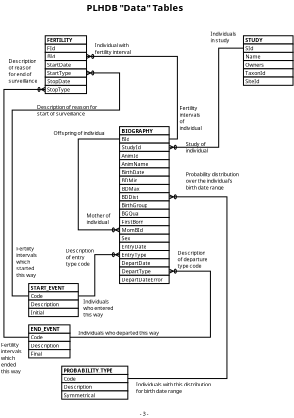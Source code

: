 <?xml version="1.0" encoding="UTF-8"?>
<dia:diagram xmlns:dia="http://www.lysator.liu.se/~alla/dia/">
  <dia:layer name="Background" visible="true" active="true">
    <dia:group>
      <dia:group>
        <dia:object type="Standard - Box" version="0" id="O0">
          <dia:attribute name="obj_pos">
            <dia:point val="32,9"/>
          </dia:attribute>
          <dia:attribute name="obj_bb">
            <dia:rectangle val="31.95,8.95;38.05,10.05"/>
          </dia:attribute>
          <dia:attribute name="elem_corner">
            <dia:point val="32,9"/>
          </dia:attribute>
          <dia:attribute name="elem_width">
            <dia:real val="6"/>
          </dia:attribute>
          <dia:attribute name="elem_height">
            <dia:real val="1"/>
          </dia:attribute>
          <dia:attribute name="show_background">
            <dia:boolean val="true"/>
          </dia:attribute>
        </dia:object>
        <dia:object type="Standard - Text" version="1" id="O1">
          <dia:attribute name="obj_pos">
            <dia:point val="32.228,9.759"/>
          </dia:attribute>
          <dia:attribute name="obj_bb">
            <dia:rectangle val="32.228,9.164;34.651,9.909"/>
          </dia:attribute>
          <dia:attribute name="text">
            <dia:composite type="text">
              <dia:attribute name="string">
                <dia:string>#Owners#</dia:string>
              </dia:attribute>
              <dia:attribute name="font">
                <dia:font family="sans" style="0" name="Helvetica"/>
              </dia:attribute>
              <dia:attribute name="height">
                <dia:real val="0.8"/>
              </dia:attribute>
              <dia:attribute name="pos">
                <dia:point val="32.228,9.759"/>
              </dia:attribute>
              <dia:attribute name="color">
                <dia:color val="#000000"/>
              </dia:attribute>
              <dia:attribute name="alignment">
                <dia:enum val="0"/>
              </dia:attribute>
            </dia:composite>
          </dia:attribute>
          <dia:attribute name="valign">
            <dia:enum val="3"/>
          </dia:attribute>
        </dia:object>
      </dia:group>
      <dia:group>
        <dia:object type="Standard - Box" version="0" id="O2">
          <dia:attribute name="obj_pos">
            <dia:point val="32,8"/>
          </dia:attribute>
          <dia:attribute name="obj_bb">
            <dia:rectangle val="31.95,7.95;38.05,9.05"/>
          </dia:attribute>
          <dia:attribute name="elem_corner">
            <dia:point val="32,8"/>
          </dia:attribute>
          <dia:attribute name="elem_width">
            <dia:real val="6"/>
          </dia:attribute>
          <dia:attribute name="elem_height">
            <dia:real val="1"/>
          </dia:attribute>
          <dia:attribute name="show_background">
            <dia:boolean val="true"/>
          </dia:attribute>
        </dia:object>
        <dia:object type="Standard - Text" version="1" id="O3">
          <dia:attribute name="obj_pos">
            <dia:point val="32.25,8.75"/>
          </dia:attribute>
          <dia:attribute name="obj_bb">
            <dia:rectangle val="32.25,8.155;34.14,8.9"/>
          </dia:attribute>
          <dia:attribute name="text">
            <dia:composite type="text">
              <dia:attribute name="string">
                <dia:string>#Name#</dia:string>
              </dia:attribute>
              <dia:attribute name="font">
                <dia:font family="sans" style="0" name="Helvetica"/>
              </dia:attribute>
              <dia:attribute name="height">
                <dia:real val="0.8"/>
              </dia:attribute>
              <dia:attribute name="pos">
                <dia:point val="32.25,8.75"/>
              </dia:attribute>
              <dia:attribute name="color">
                <dia:color val="#000000"/>
              </dia:attribute>
              <dia:attribute name="alignment">
                <dia:enum val="0"/>
              </dia:attribute>
            </dia:composite>
          </dia:attribute>
          <dia:attribute name="valign">
            <dia:enum val="3"/>
          </dia:attribute>
        </dia:object>
      </dia:group>
      <dia:group>
        <dia:object type="Standard - Box" version="0" id="O4">
          <dia:attribute name="obj_pos">
            <dia:point val="32,6"/>
          </dia:attribute>
          <dia:attribute name="obj_bb">
            <dia:rectangle val="31.95,5.95;38.05,7.05"/>
          </dia:attribute>
          <dia:attribute name="elem_corner">
            <dia:point val="32,6"/>
          </dia:attribute>
          <dia:attribute name="elem_width">
            <dia:real val="6"/>
          </dia:attribute>
          <dia:attribute name="elem_height">
            <dia:real val="1"/>
          </dia:attribute>
          <dia:attribute name="show_background">
            <dia:boolean val="true"/>
          </dia:attribute>
        </dia:object>
        <dia:object type="Standard - Text" version="1" id="O5">
          <dia:attribute name="obj_pos">
            <dia:point val="32.226,6.758"/>
          </dia:attribute>
          <dia:attribute name="obj_bb">
            <dia:rectangle val="32.226,6.163;34.591,6.908"/>
          </dia:attribute>
          <dia:attribute name="text">
            <dia:composite type="text">
              <dia:attribute name="string">
                <dia:string>#STUDY#</dia:string>
              </dia:attribute>
              <dia:attribute name="font">
                <dia:font family="sans" style="80" name="Helvetica-Bold"/>
              </dia:attribute>
              <dia:attribute name="height">
                <dia:real val="0.8"/>
              </dia:attribute>
              <dia:attribute name="pos">
                <dia:point val="32.226,6.758"/>
              </dia:attribute>
              <dia:attribute name="color">
                <dia:color val="#000000"/>
              </dia:attribute>
              <dia:attribute name="alignment">
                <dia:enum val="0"/>
              </dia:attribute>
            </dia:composite>
          </dia:attribute>
          <dia:attribute name="valign">
            <dia:enum val="3"/>
          </dia:attribute>
        </dia:object>
      </dia:group>
      <dia:group>
        <dia:object type="Standard - Box" version="0" id="O6">
          <dia:attribute name="obj_pos">
            <dia:point val="32,7"/>
          </dia:attribute>
          <dia:attribute name="obj_bb">
            <dia:rectangle val="31.95,6.95;38.05,8.05"/>
          </dia:attribute>
          <dia:attribute name="elem_corner">
            <dia:point val="32,7"/>
          </dia:attribute>
          <dia:attribute name="elem_width">
            <dia:real val="6"/>
          </dia:attribute>
          <dia:attribute name="elem_height">
            <dia:real val="1"/>
          </dia:attribute>
          <dia:attribute name="show_background">
            <dia:boolean val="true"/>
          </dia:attribute>
        </dia:object>
        <dia:object type="Standard - Text" version="1" id="O7">
          <dia:attribute name="obj_pos">
            <dia:point val="32.228,7.759"/>
          </dia:attribute>
          <dia:attribute name="obj_bb">
            <dia:rectangle val="32.228,7.164;33.233,7.909"/>
          </dia:attribute>
          <dia:attribute name="text">
            <dia:composite type="text">
              <dia:attribute name="string">
                <dia:string>#SId#</dia:string>
              </dia:attribute>
              <dia:attribute name="font">
                <dia:font family="sans" style="0" name="Helvetica"/>
              </dia:attribute>
              <dia:attribute name="height">
                <dia:real val="0.8"/>
              </dia:attribute>
              <dia:attribute name="pos">
                <dia:point val="32.228,7.759"/>
              </dia:attribute>
              <dia:attribute name="color">
                <dia:color val="#000000"/>
              </dia:attribute>
              <dia:attribute name="alignment">
                <dia:enum val="0"/>
              </dia:attribute>
            </dia:composite>
          </dia:attribute>
          <dia:attribute name="valign">
            <dia:enum val="3"/>
          </dia:attribute>
        </dia:object>
      </dia:group>
      <dia:group>
        <dia:object type="Standard - Box" version="0" id="O8">
          <dia:attribute name="obj_pos">
            <dia:point val="32,10"/>
          </dia:attribute>
          <dia:attribute name="obj_bb">
            <dia:rectangle val="31.95,9.95;38.05,11.05"/>
          </dia:attribute>
          <dia:attribute name="elem_corner">
            <dia:point val="32,10"/>
          </dia:attribute>
          <dia:attribute name="elem_width">
            <dia:real val="6"/>
          </dia:attribute>
          <dia:attribute name="elem_height">
            <dia:real val="1"/>
          </dia:attribute>
          <dia:attribute name="show_background">
            <dia:boolean val="true"/>
          </dia:attribute>
        </dia:object>
        <dia:object type="Standard - Text" version="1" id="O9">
          <dia:attribute name="obj_pos">
            <dia:point val="32.228,10.759"/>
          </dia:attribute>
          <dia:attribute name="obj_bb">
            <dia:rectangle val="32.228,10.164;34.661,10.909"/>
          </dia:attribute>
          <dia:attribute name="text">
            <dia:composite type="text">
              <dia:attribute name="string">
                <dia:string>#TaxonId#</dia:string>
              </dia:attribute>
              <dia:attribute name="font">
                <dia:font family="sans" style="0" name="Helvetica"/>
              </dia:attribute>
              <dia:attribute name="height">
                <dia:real val="0.8"/>
              </dia:attribute>
              <dia:attribute name="pos">
                <dia:point val="32.228,10.759"/>
              </dia:attribute>
              <dia:attribute name="color">
                <dia:color val="#000000"/>
              </dia:attribute>
              <dia:attribute name="alignment">
                <dia:enum val="0"/>
              </dia:attribute>
            </dia:composite>
          </dia:attribute>
          <dia:attribute name="valign">
            <dia:enum val="3"/>
          </dia:attribute>
        </dia:object>
      </dia:group>
      <dia:group>
        <dia:object type="Standard - Box" version="0" id="O10">
          <dia:attribute name="obj_pos">
            <dia:point val="32,11"/>
          </dia:attribute>
          <dia:attribute name="obj_bb">
            <dia:rectangle val="31.95,10.95;38.05,12.05"/>
          </dia:attribute>
          <dia:attribute name="elem_corner">
            <dia:point val="32,11"/>
          </dia:attribute>
          <dia:attribute name="elem_width">
            <dia:real val="6"/>
          </dia:attribute>
          <dia:attribute name="elem_height">
            <dia:real val="1"/>
          </dia:attribute>
          <dia:attribute name="show_background">
            <dia:boolean val="true"/>
          </dia:attribute>
        </dia:object>
        <dia:object type="Standard - Text" version="1" id="O11">
          <dia:attribute name="obj_pos">
            <dia:point val="32.228,11.759"/>
          </dia:attribute>
          <dia:attribute name="obj_bb">
            <dia:rectangle val="32.228,11.164;34.056,11.909"/>
          </dia:attribute>
          <dia:attribute name="text">
            <dia:composite type="text">
              <dia:attribute name="string">
                <dia:string>#SiteId#</dia:string>
              </dia:attribute>
              <dia:attribute name="font">
                <dia:font family="sans" style="0" name="Helvetica"/>
              </dia:attribute>
              <dia:attribute name="height">
                <dia:real val="0.8"/>
              </dia:attribute>
              <dia:attribute name="pos">
                <dia:point val="32.228,11.759"/>
              </dia:attribute>
              <dia:attribute name="color">
                <dia:color val="#000000"/>
              </dia:attribute>
              <dia:attribute name="alignment">
                <dia:enum val="0"/>
              </dia:attribute>
            </dia:composite>
          </dia:attribute>
          <dia:attribute name="valign">
            <dia:enum val="3"/>
          </dia:attribute>
        </dia:object>
      </dia:group>
    </dia:group>
    <dia:object type="Standard - ZigZagLine" version="1" id="O12">
      <dia:attribute name="obj_pos">
        <dia:point val="32,7.5"/>
      </dia:attribute>
      <dia:attribute name="obj_bb">
        <dia:rectangle val="22.888,7.45;32.05,19.831"/>
      </dia:attribute>
      <dia:attribute name="orth_points">
        <dia:point val="32,7.5"/>
        <dia:point val="29,7.5"/>
        <dia:point val="29,19.5"/>
        <dia:point val="23,19.5"/>
      </dia:attribute>
      <dia:attribute name="orth_orient">
        <dia:enum val="0"/>
        <dia:enum val="1"/>
        <dia:enum val="0"/>
      </dia:attribute>
      <dia:attribute name="autorouting">
        <dia:boolean val="false"/>
      </dia:attribute>
      <dia:attribute name="end_arrow">
        <dia:enum val="29"/>
      </dia:attribute>
      <dia:attribute name="end_arrow_length">
        <dia:real val="0.5"/>
      </dia:attribute>
      <dia:attribute name="end_arrow_width">
        <dia:real val="0.5"/>
      </dia:attribute>
      <dia:connections>
        <dia:connection handle="0" to="O6" connection="3"/>
        <dia:connection handle="1" to="O28" connection="4"/>
      </dia:connections>
    </dia:object>
    <dia:object type="Standard - Text" version="1" id="O13">
      <dia:attribute name="obj_pos">
        <dia:point val="25,19.343"/>
      </dia:attribute>
      <dia:attribute name="obj_bb">
        <dia:rectangle val="25,18.748;28.108,20.294"/>
      </dia:attribute>
      <dia:attribute name="text">
        <dia:composite type="text">
          <dia:attribute name="string">
            <dia:string>#Study of
individual#</dia:string>
          </dia:attribute>
          <dia:attribute name="font">
            <dia:font family="sans" style="0" name="Helvetica"/>
          </dia:attribute>
          <dia:attribute name="height">
            <dia:real val="0.8"/>
          </dia:attribute>
          <dia:attribute name="pos">
            <dia:point val="25,19.343"/>
          </dia:attribute>
          <dia:attribute name="color">
            <dia:color val="#000000"/>
          </dia:attribute>
          <dia:attribute name="alignment">
            <dia:enum val="0"/>
          </dia:attribute>
        </dia:composite>
      </dia:attribute>
      <dia:attribute name="valign">
        <dia:enum val="3"/>
      </dia:attribute>
    </dia:object>
    <dia:object type="Standard - Text" version="1" id="O14">
      <dia:attribute name="obj_pos">
        <dia:point val="28,6"/>
      </dia:attribute>
      <dia:attribute name="obj_bb">
        <dia:rectangle val="28,5.405;31.453,6.95"/>
      </dia:attribute>
      <dia:attribute name="text">
        <dia:composite type="text">
          <dia:attribute name="string">
            <dia:string>#Individuals
in study#</dia:string>
          </dia:attribute>
          <dia:attribute name="font">
            <dia:font family="sans" style="0" name="Helvetica"/>
          </dia:attribute>
          <dia:attribute name="height">
            <dia:real val="0.8"/>
          </dia:attribute>
          <dia:attribute name="pos">
            <dia:point val="28,6"/>
          </dia:attribute>
          <dia:attribute name="color">
            <dia:color val="#000000"/>
          </dia:attribute>
          <dia:attribute name="alignment">
            <dia:enum val="0"/>
          </dia:attribute>
        </dia:composite>
      </dia:attribute>
      <dia:attribute name="valign">
        <dia:enum val="3"/>
      </dia:attribute>
    </dia:object>
    <dia:object type="Standard - ZigZagLine" version="1" id="O15">
      <dia:attribute name="obj_pos">
        <dia:point val="12,37.5"/>
      </dia:attribute>
      <dia:attribute name="obj_bb">
        <dia:rectangle val="11.95,32.169;17.112,37.55"/>
      </dia:attribute>
      <dia:attribute name="orth_points">
        <dia:point val="12,37.5"/>
        <dia:point val="14,37.5"/>
        <dia:point val="14,32.5"/>
        <dia:point val="17,32.5"/>
      </dia:attribute>
      <dia:attribute name="orth_orient">
        <dia:enum val="0"/>
        <dia:enum val="1"/>
        <dia:enum val="0"/>
      </dia:attribute>
      <dia:attribute name="autorouting">
        <dia:boolean val="false"/>
      </dia:attribute>
      <dia:attribute name="end_arrow">
        <dia:enum val="29"/>
      </dia:attribute>
      <dia:attribute name="end_arrow_length">
        <dia:real val="0.5"/>
      </dia:attribute>
      <dia:attribute name="end_arrow_width">
        <dia:real val="0.5"/>
      </dia:attribute>
      <dia:connections>
        <dia:connection handle="0" to="O94" connection="4"/>
        <dia:connection handle="1" to="O52" connection="3"/>
      </dia:connections>
    </dia:object>
    <dia:object type="Standard - Text" version="1" id="O16">
      <dia:attribute name="obj_pos">
        <dia:point val="10.5,32.25"/>
      </dia:attribute>
      <dia:attribute name="obj_bb">
        <dia:rectangle val="10.5,31.655;14.145,34"/>
      </dia:attribute>
      <dia:attribute name="text">
        <dia:composite type="text">
          <dia:attribute name="string">
            <dia:string>#Description
of entry
type code#</dia:string>
          </dia:attribute>
          <dia:attribute name="font">
            <dia:font family="sans" style="0" name="Helvetica"/>
          </dia:attribute>
          <dia:attribute name="height">
            <dia:real val="0.8"/>
          </dia:attribute>
          <dia:attribute name="pos">
            <dia:point val="10.5,32.25"/>
          </dia:attribute>
          <dia:attribute name="color">
            <dia:color val="#000000"/>
          </dia:attribute>
          <dia:attribute name="alignment">
            <dia:enum val="0"/>
          </dia:attribute>
        </dia:composite>
      </dia:attribute>
      <dia:attribute name="valign">
        <dia:enum val="3"/>
      </dia:attribute>
    </dia:object>
    <dia:object type="Standard - Text" version="1" id="O17">
      <dia:attribute name="obj_pos">
        <dia:point val="12.6,38.4"/>
      </dia:attribute>
      <dia:attribute name="obj_bb">
        <dia:rectangle val="12.6,37.805;16.617,40.15"/>
      </dia:attribute>
      <dia:attribute name="text">
        <dia:composite type="text">
          <dia:attribute name="string">
            <dia:string>#Individuals
who entered
this way#</dia:string>
          </dia:attribute>
          <dia:attribute name="font">
            <dia:font family="sans" style="0" name="Helvetica"/>
          </dia:attribute>
          <dia:attribute name="height">
            <dia:real val="0.8"/>
          </dia:attribute>
          <dia:attribute name="pos">
            <dia:point val="12.6,38.4"/>
          </dia:attribute>
          <dia:attribute name="color">
            <dia:color val="#000000"/>
          </dia:attribute>
          <dia:attribute name="alignment">
            <dia:enum val="0"/>
          </dia:attribute>
        </dia:composite>
      </dia:attribute>
      <dia:attribute name="valign">
        <dia:enum val="3"/>
      </dia:attribute>
    </dia:object>
    <dia:object type="Standard - ZigZagLine" version="1" id="O18">
      <dia:attribute name="obj_pos">
        <dia:point val="18,47.5"/>
      </dia:attribute>
      <dia:attribute name="obj_bb">
        <dia:rectangle val="17.95,25.169;30.05,47.55"/>
      </dia:attribute>
      <dia:attribute name="orth_points">
        <dia:point val="18,47.5"/>
        <dia:point val="30,47.5"/>
        <dia:point val="30,25.5"/>
        <dia:point val="23,25.5"/>
      </dia:attribute>
      <dia:attribute name="orth_orient">
        <dia:enum val="0"/>
        <dia:enum val="1"/>
        <dia:enum val="0"/>
      </dia:attribute>
      <dia:attribute name="autorouting">
        <dia:boolean val="false"/>
      </dia:attribute>
      <dia:attribute name="end_arrow">
        <dia:enum val="29"/>
      </dia:attribute>
      <dia:attribute name="end_arrow_length">
        <dia:real val="0.5"/>
      </dia:attribute>
      <dia:attribute name="end_arrow_width">
        <dia:real val="0.5"/>
      </dia:attribute>
      <dia:connections>
        <dia:connection handle="0" to="O76" connection="4"/>
        <dia:connection handle="1" to="O40" connection="4"/>
      </dia:connections>
    </dia:object>
    <dia:object type="Standard - ZigZagLine" version="1" id="O19">
      <dia:attribute name="obj_pos">
        <dia:point val="11,42.5"/>
      </dia:attribute>
      <dia:attribute name="obj_bb">
        <dia:rectangle val="10.95,34.169;28.05,42.55"/>
      </dia:attribute>
      <dia:attribute name="orth_points">
        <dia:point val="11,42.5"/>
        <dia:point val="28,42.5"/>
        <dia:point val="28,34.5"/>
        <dia:point val="23,34.5"/>
      </dia:attribute>
      <dia:attribute name="orth_orient">
        <dia:enum val="0"/>
        <dia:enum val="1"/>
        <dia:enum val="0"/>
      </dia:attribute>
      <dia:attribute name="autorouting">
        <dia:boolean val="false"/>
      </dia:attribute>
      <dia:attribute name="end_arrow">
        <dia:enum val="29"/>
      </dia:attribute>
      <dia:attribute name="end_arrow_length">
        <dia:real val="0.5"/>
      </dia:attribute>
      <dia:attribute name="end_arrow_width">
        <dia:real val="0.5"/>
      </dia:attribute>
      <dia:connections>
        <dia:connection handle="0" to="O84" connection="4"/>
        <dia:connection handle="1" to="O56" connection="4"/>
      </dia:connections>
    </dia:object>
    <dia:object type="Standard - Text" version="1" id="O20">
      <dia:attribute name="obj_pos">
        <dia:point val="24,32.5"/>
      </dia:attribute>
      <dia:attribute name="obj_bb">
        <dia:rectangle val="24,31.905;27.983,34.25"/>
      </dia:attribute>
      <dia:attribute name="text">
        <dia:composite type="text">
          <dia:attribute name="string">
            <dia:string>#Description
of departure
type code#</dia:string>
          </dia:attribute>
          <dia:attribute name="font">
            <dia:font family="sans" style="0" name="Helvetica"/>
          </dia:attribute>
          <dia:attribute name="height">
            <dia:real val="0.8"/>
          </dia:attribute>
          <dia:attribute name="pos">
            <dia:point val="24,32.5"/>
          </dia:attribute>
          <dia:attribute name="color">
            <dia:color val="#000000"/>
          </dia:attribute>
          <dia:attribute name="alignment">
            <dia:enum val="0"/>
          </dia:attribute>
        </dia:composite>
      </dia:attribute>
      <dia:attribute name="valign">
        <dia:enum val="3"/>
      </dia:attribute>
    </dia:object>
    <dia:object type="Standard - Text" version="1" id="O21">
      <dia:attribute name="obj_pos">
        <dia:point val="12,42.212"/>
      </dia:attribute>
      <dia:attribute name="obj_bb">
        <dia:rectangle val="12,41.617;22.96,42.362"/>
      </dia:attribute>
      <dia:attribute name="text">
        <dia:composite type="text">
          <dia:attribute name="string">
            <dia:string>#Individuals who departed this way#</dia:string>
          </dia:attribute>
          <dia:attribute name="font">
            <dia:font family="sans" style="0" name="Helvetica"/>
          </dia:attribute>
          <dia:attribute name="height">
            <dia:real val="0.8"/>
          </dia:attribute>
          <dia:attribute name="pos">
            <dia:point val="12,42.212"/>
          </dia:attribute>
          <dia:attribute name="color">
            <dia:color val="#000000"/>
          </dia:attribute>
          <dia:attribute name="alignment">
            <dia:enum val="0"/>
          </dia:attribute>
        </dia:composite>
      </dia:attribute>
      <dia:attribute name="valign">
        <dia:enum val="3"/>
      </dia:attribute>
    </dia:object>
    <dia:object type="Standard - Text" version="1" id="O22">
      <dia:attribute name="obj_pos">
        <dia:point val="19,48.45"/>
      </dia:attribute>
      <dia:attribute name="obj_bb">
        <dia:rectangle val="19,47.855;29.225,49.4"/>
      </dia:attribute>
      <dia:attribute name="text">
        <dia:composite type="text">
          <dia:attribute name="string">
            <dia:string>#Individuals with this distribution
for birth date range#</dia:string>
          </dia:attribute>
          <dia:attribute name="font">
            <dia:font family="sans" style="0" name="Helvetica"/>
          </dia:attribute>
          <dia:attribute name="height">
            <dia:real val="0.8"/>
          </dia:attribute>
          <dia:attribute name="pos">
            <dia:point val="19,48.45"/>
          </dia:attribute>
          <dia:attribute name="color">
            <dia:color val="#000000"/>
          </dia:attribute>
          <dia:attribute name="alignment">
            <dia:enum val="0"/>
          </dia:attribute>
        </dia:composite>
      </dia:attribute>
      <dia:attribute name="valign">
        <dia:enum val="3"/>
      </dia:attribute>
    </dia:object>
    <dia:object type="Standard - Text" version="1" id="O23">
      <dia:attribute name="obj_pos">
        <dia:point val="25,23"/>
      </dia:attribute>
      <dia:attribute name="obj_bb">
        <dia:rectangle val="25,22.405;32.233,24.75"/>
      </dia:attribute>
      <dia:attribute name="text">
        <dia:composite type="text">
          <dia:attribute name="string">
            <dia:string>#Probability distribution
over the individual's
birth date range#</dia:string>
          </dia:attribute>
          <dia:attribute name="font">
            <dia:font family="sans" style="0" name="Helvetica"/>
          </dia:attribute>
          <dia:attribute name="height">
            <dia:real val="0.8"/>
          </dia:attribute>
          <dia:attribute name="pos">
            <dia:point val="25,23"/>
          </dia:attribute>
          <dia:attribute name="color">
            <dia:color val="#000000"/>
          </dia:attribute>
          <dia:attribute name="alignment">
            <dia:enum val="0"/>
          </dia:attribute>
        </dia:composite>
      </dia:attribute>
      <dia:attribute name="valign">
        <dia:enum val="3"/>
      </dia:attribute>
    </dia:object>
    <dia:group>
      <dia:group>
        <dia:object type="Standard - Box" version="0" id="O24">
          <dia:attribute name="obj_pos">
            <dia:point val="17,17"/>
          </dia:attribute>
          <dia:attribute name="obj_bb">
            <dia:rectangle val="16.95,16.95;23.05,18.05"/>
          </dia:attribute>
          <dia:attribute name="elem_corner">
            <dia:point val="17,17"/>
          </dia:attribute>
          <dia:attribute name="elem_width">
            <dia:real val="6"/>
          </dia:attribute>
          <dia:attribute name="elem_height">
            <dia:real val="1"/>
          </dia:attribute>
          <dia:attribute name="show_background">
            <dia:boolean val="true"/>
          </dia:attribute>
        </dia:object>
        <dia:object type="Standard - Text" version="1" id="O25">
          <dia:attribute name="obj_pos">
            <dia:point val="17.226,17.758"/>
          </dia:attribute>
          <dia:attribute name="obj_bb">
            <dia:rectangle val="17.226,17.163;21.476,17.908"/>
          </dia:attribute>
          <dia:attribute name="text">
            <dia:composite type="text">
              <dia:attribute name="string">
                <dia:string>#BIOGRAPHY#</dia:string>
              </dia:attribute>
              <dia:attribute name="font">
                <dia:font family="sans" style="80" name="Helvetica-Bold"/>
              </dia:attribute>
              <dia:attribute name="height">
                <dia:real val="0.8"/>
              </dia:attribute>
              <dia:attribute name="pos">
                <dia:point val="17.226,17.758"/>
              </dia:attribute>
              <dia:attribute name="color">
                <dia:color val="#000000"/>
              </dia:attribute>
              <dia:attribute name="alignment">
                <dia:enum val="0"/>
              </dia:attribute>
            </dia:composite>
          </dia:attribute>
          <dia:attribute name="valign">
            <dia:enum val="3"/>
          </dia:attribute>
        </dia:object>
      </dia:group>
      <dia:group>
        <dia:object type="Standard - Box" version="0" id="O26">
          <dia:attribute name="obj_pos">
            <dia:point val="17,18"/>
          </dia:attribute>
          <dia:attribute name="obj_bb">
            <dia:rectangle val="16.95,17.95;23.05,19.05"/>
          </dia:attribute>
          <dia:attribute name="elem_corner">
            <dia:point val="17,18"/>
          </dia:attribute>
          <dia:attribute name="elem_width">
            <dia:real val="6"/>
          </dia:attribute>
          <dia:attribute name="elem_height">
            <dia:real val="1"/>
          </dia:attribute>
          <dia:attribute name="show_background">
            <dia:boolean val="true"/>
          </dia:attribute>
        </dia:object>
        <dia:object type="Standard - Text" version="1" id="O27">
          <dia:attribute name="obj_pos">
            <dia:point val="17.228,18.759"/>
          </dia:attribute>
          <dia:attribute name="obj_bb">
            <dia:rectangle val="17.228,18.164;18.266,18.909"/>
          </dia:attribute>
          <dia:attribute name="text">
            <dia:composite type="text">
              <dia:attribute name="string">
                <dia:string>#BId#</dia:string>
              </dia:attribute>
              <dia:attribute name="font">
                <dia:font family="sans" style="0" name="Helvetica"/>
              </dia:attribute>
              <dia:attribute name="height">
                <dia:real val="0.8"/>
              </dia:attribute>
              <dia:attribute name="pos">
                <dia:point val="17.228,18.759"/>
              </dia:attribute>
              <dia:attribute name="color">
                <dia:color val="#000000"/>
              </dia:attribute>
              <dia:attribute name="alignment">
                <dia:enum val="0"/>
              </dia:attribute>
            </dia:composite>
          </dia:attribute>
          <dia:attribute name="valign">
            <dia:enum val="3"/>
          </dia:attribute>
        </dia:object>
      </dia:group>
      <dia:group>
        <dia:object type="Standard - Box" version="0" id="O28">
          <dia:attribute name="obj_pos">
            <dia:point val="17,19"/>
          </dia:attribute>
          <dia:attribute name="obj_bb">
            <dia:rectangle val="16.95,18.95;23.05,20.05"/>
          </dia:attribute>
          <dia:attribute name="elem_corner">
            <dia:point val="17,19"/>
          </dia:attribute>
          <dia:attribute name="elem_width">
            <dia:real val="6"/>
          </dia:attribute>
          <dia:attribute name="elem_height">
            <dia:real val="1"/>
          </dia:attribute>
          <dia:attribute name="show_background">
            <dia:boolean val="true"/>
          </dia:attribute>
        </dia:object>
        <dia:object type="Standard - Text" version="1" id="O29">
          <dia:attribute name="obj_pos">
            <dia:point val="17.25,19.75"/>
          </dia:attribute>
          <dia:attribute name="obj_bb">
            <dia:rectangle val="17.25,19.155;19.698,19.9"/>
          </dia:attribute>
          <dia:attribute name="text">
            <dia:composite type="text">
              <dia:attribute name="string">
                <dia:string>#StudyId#</dia:string>
              </dia:attribute>
              <dia:attribute name="font">
                <dia:font family="sans" style="0" name="Helvetica"/>
              </dia:attribute>
              <dia:attribute name="height">
                <dia:real val="0.8"/>
              </dia:attribute>
              <dia:attribute name="pos">
                <dia:point val="17.25,19.75"/>
              </dia:attribute>
              <dia:attribute name="color">
                <dia:color val="#000000"/>
              </dia:attribute>
              <dia:attribute name="alignment">
                <dia:enum val="0"/>
              </dia:attribute>
            </dia:composite>
          </dia:attribute>
          <dia:attribute name="valign">
            <dia:enum val="3"/>
          </dia:attribute>
        </dia:object>
      </dia:group>
      <dia:group>
        <dia:object type="Standard - Box" version="0" id="O30">
          <dia:attribute name="obj_pos">
            <dia:point val="17,20"/>
          </dia:attribute>
          <dia:attribute name="obj_bb">
            <dia:rectangle val="16.95,19.95;23.05,21.05"/>
          </dia:attribute>
          <dia:attribute name="elem_corner">
            <dia:point val="17,20"/>
          </dia:attribute>
          <dia:attribute name="elem_width">
            <dia:real val="6"/>
          </dia:attribute>
          <dia:attribute name="elem_height">
            <dia:real val="1"/>
          </dia:attribute>
          <dia:attribute name="show_background">
            <dia:boolean val="true"/>
          </dia:attribute>
        </dia:object>
        <dia:object type="Standard - Text" version="1" id="O31">
          <dia:attribute name="obj_pos">
            <dia:point val="17.228,20.759"/>
          </dia:attribute>
          <dia:attribute name="obj_bb">
            <dia:rectangle val="17.228,20.164;19.468,20.909"/>
          </dia:attribute>
          <dia:attribute name="text">
            <dia:composite type="text">
              <dia:attribute name="string">
                <dia:string>#AnimId#</dia:string>
              </dia:attribute>
              <dia:attribute name="font">
                <dia:font family="sans" style="0" name="Helvetica"/>
              </dia:attribute>
              <dia:attribute name="height">
                <dia:real val="0.8"/>
              </dia:attribute>
              <dia:attribute name="pos">
                <dia:point val="17.228,20.759"/>
              </dia:attribute>
              <dia:attribute name="color">
                <dia:color val="#000000"/>
              </dia:attribute>
              <dia:attribute name="alignment">
                <dia:enum val="0"/>
              </dia:attribute>
            </dia:composite>
          </dia:attribute>
          <dia:attribute name="valign">
            <dia:enum val="3"/>
          </dia:attribute>
        </dia:object>
      </dia:group>
      <dia:group>
        <dia:object type="Standard - Box" version="0" id="O32">
          <dia:attribute name="obj_pos">
            <dia:point val="17,21"/>
          </dia:attribute>
          <dia:attribute name="obj_bb">
            <dia:rectangle val="16.95,20.95;23.05,22.05"/>
          </dia:attribute>
          <dia:attribute name="elem_corner">
            <dia:point val="17,21"/>
          </dia:attribute>
          <dia:attribute name="elem_width">
            <dia:real val="6"/>
          </dia:attribute>
          <dia:attribute name="elem_height">
            <dia:real val="1"/>
          </dia:attribute>
          <dia:attribute name="show_background">
            <dia:boolean val="true"/>
          </dia:attribute>
        </dia:object>
        <dia:object type="Standard - Text" version="1" id="O33">
          <dia:attribute name="obj_pos">
            <dia:point val="17.228,21.759"/>
          </dia:attribute>
          <dia:attribute name="obj_bb">
            <dia:rectangle val="17.228,21.164;20.761,21.909"/>
          </dia:attribute>
          <dia:attribute name="text">
            <dia:composite type="text">
              <dia:attribute name="string">
                <dia:string>#AnimName#</dia:string>
              </dia:attribute>
              <dia:attribute name="font">
                <dia:font family="sans" style="0" name="Helvetica"/>
              </dia:attribute>
              <dia:attribute name="height">
                <dia:real val="0.8"/>
              </dia:attribute>
              <dia:attribute name="pos">
                <dia:point val="17.228,21.759"/>
              </dia:attribute>
              <dia:attribute name="color">
                <dia:color val="#000000"/>
              </dia:attribute>
              <dia:attribute name="alignment">
                <dia:enum val="0"/>
              </dia:attribute>
            </dia:composite>
          </dia:attribute>
          <dia:attribute name="valign">
            <dia:enum val="3"/>
          </dia:attribute>
        </dia:object>
      </dia:group>
      <dia:group>
        <dia:object type="Standard - Box" version="0" id="O34">
          <dia:attribute name="obj_pos">
            <dia:point val="17,22"/>
          </dia:attribute>
          <dia:attribute name="obj_bb">
            <dia:rectangle val="16.95,21.95;23.05,23.05"/>
          </dia:attribute>
          <dia:attribute name="elem_corner">
            <dia:point val="17,22"/>
          </dia:attribute>
          <dia:attribute name="elem_width">
            <dia:real val="6"/>
          </dia:attribute>
          <dia:attribute name="elem_height">
            <dia:real val="1"/>
          </dia:attribute>
          <dia:attribute name="show_background">
            <dia:boolean val="true"/>
          </dia:attribute>
        </dia:object>
        <dia:object type="Standard - Text" version="1" id="O35">
          <dia:attribute name="obj_pos">
            <dia:point val="17.228,22.759"/>
          </dia:attribute>
          <dia:attribute name="obj_bb">
            <dia:rectangle val="17.228,22.164;20.293,22.909"/>
          </dia:attribute>
          <dia:attribute name="text">
            <dia:composite type="text">
              <dia:attribute name="string">
                <dia:string>#BirthDate#</dia:string>
              </dia:attribute>
              <dia:attribute name="font">
                <dia:font family="sans" style="0" name="Helvetica"/>
              </dia:attribute>
              <dia:attribute name="height">
                <dia:real val="0.8"/>
              </dia:attribute>
              <dia:attribute name="pos">
                <dia:point val="17.228,22.759"/>
              </dia:attribute>
              <dia:attribute name="color">
                <dia:color val="#000000"/>
              </dia:attribute>
              <dia:attribute name="alignment">
                <dia:enum val="0"/>
              </dia:attribute>
            </dia:composite>
          </dia:attribute>
          <dia:attribute name="valign">
            <dia:enum val="3"/>
          </dia:attribute>
        </dia:object>
      </dia:group>
      <dia:group>
        <dia:object type="Standard - Box" version="0" id="O36">
          <dia:attribute name="obj_pos">
            <dia:point val="17,23"/>
          </dia:attribute>
          <dia:attribute name="obj_bb">
            <dia:rectangle val="16.95,22.95;23.05,24.05"/>
          </dia:attribute>
          <dia:attribute name="elem_corner">
            <dia:point val="17,23"/>
          </dia:attribute>
          <dia:attribute name="elem_width">
            <dia:real val="6"/>
          </dia:attribute>
          <dia:attribute name="elem_height">
            <dia:real val="1"/>
          </dia:attribute>
          <dia:attribute name="show_background">
            <dia:boolean val="true"/>
          </dia:attribute>
        </dia:object>
        <dia:object type="Standard - Text" version="1" id="O37">
          <dia:attribute name="obj_pos">
            <dia:point val="17.228,23.759"/>
          </dia:attribute>
          <dia:attribute name="obj_bb">
            <dia:rectangle val="17.228,23.164;19.296,23.909"/>
          </dia:attribute>
          <dia:attribute name="text">
            <dia:composite type="text">
              <dia:attribute name="string">
                <dia:string>#BDMin#</dia:string>
              </dia:attribute>
              <dia:attribute name="font">
                <dia:font family="sans" style="0" name="Helvetica"/>
              </dia:attribute>
              <dia:attribute name="height">
                <dia:real val="0.8"/>
              </dia:attribute>
              <dia:attribute name="pos">
                <dia:point val="17.228,23.759"/>
              </dia:attribute>
              <dia:attribute name="color">
                <dia:color val="#000000"/>
              </dia:attribute>
              <dia:attribute name="alignment">
                <dia:enum val="0"/>
              </dia:attribute>
            </dia:composite>
          </dia:attribute>
          <dia:attribute name="valign">
            <dia:enum val="3"/>
          </dia:attribute>
        </dia:object>
      </dia:group>
      <dia:group>
        <dia:object type="Standard - Box" version="0" id="O38">
          <dia:attribute name="obj_pos">
            <dia:point val="17,24"/>
          </dia:attribute>
          <dia:attribute name="obj_bb">
            <dia:rectangle val="16.95,23.95;23.05,25.05"/>
          </dia:attribute>
          <dia:attribute name="elem_corner">
            <dia:point val="17,24"/>
          </dia:attribute>
          <dia:attribute name="elem_width">
            <dia:real val="6"/>
          </dia:attribute>
          <dia:attribute name="elem_height">
            <dia:real val="1"/>
          </dia:attribute>
          <dia:attribute name="show_background">
            <dia:boolean val="true"/>
          </dia:attribute>
        </dia:object>
        <dia:object type="Standard - Text" version="1" id="O39">
          <dia:attribute name="obj_pos">
            <dia:point val="17.25,24.75"/>
          </dia:attribute>
          <dia:attribute name="obj_bb">
            <dia:rectangle val="17.25,24.155;19.508,24.9"/>
          </dia:attribute>
          <dia:attribute name="text">
            <dia:composite type="text">
              <dia:attribute name="string">
                <dia:string>#BDMax#</dia:string>
              </dia:attribute>
              <dia:attribute name="font">
                <dia:font family="sans" style="0" name="Helvetica"/>
              </dia:attribute>
              <dia:attribute name="height">
                <dia:real val="0.8"/>
              </dia:attribute>
              <dia:attribute name="pos">
                <dia:point val="17.25,24.75"/>
              </dia:attribute>
              <dia:attribute name="color">
                <dia:color val="#000000"/>
              </dia:attribute>
              <dia:attribute name="alignment">
                <dia:enum val="0"/>
              </dia:attribute>
            </dia:composite>
          </dia:attribute>
          <dia:attribute name="valign">
            <dia:enum val="3"/>
          </dia:attribute>
        </dia:object>
      </dia:group>
      <dia:group>
        <dia:object type="Standard - Box" version="0" id="O40">
          <dia:attribute name="obj_pos">
            <dia:point val="17,25"/>
          </dia:attribute>
          <dia:attribute name="obj_bb">
            <dia:rectangle val="16.95,24.95;23.05,26.05"/>
          </dia:attribute>
          <dia:attribute name="elem_corner">
            <dia:point val="17,25"/>
          </dia:attribute>
          <dia:attribute name="elem_width">
            <dia:real val="6"/>
          </dia:attribute>
          <dia:attribute name="elem_height">
            <dia:real val="1"/>
          </dia:attribute>
          <dia:attribute name="show_background">
            <dia:boolean val="true"/>
          </dia:attribute>
        </dia:object>
        <dia:object type="Standard - Text" version="1" id="O41">
          <dia:attribute name="obj_pos">
            <dia:point val="17.228,25.759"/>
          </dia:attribute>
          <dia:attribute name="obj_bb">
            <dia:rectangle val="17.228,25.164;19.413,25.909"/>
          </dia:attribute>
          <dia:attribute name="text">
            <dia:composite type="text">
              <dia:attribute name="string">
                <dia:string>#BDDist#</dia:string>
              </dia:attribute>
              <dia:attribute name="font">
                <dia:font family="sans" style="0" name="Helvetica"/>
              </dia:attribute>
              <dia:attribute name="height">
                <dia:real val="0.8"/>
              </dia:attribute>
              <dia:attribute name="pos">
                <dia:point val="17.228,25.759"/>
              </dia:attribute>
              <dia:attribute name="color">
                <dia:color val="#000000"/>
              </dia:attribute>
              <dia:attribute name="alignment">
                <dia:enum val="0"/>
              </dia:attribute>
            </dia:composite>
          </dia:attribute>
          <dia:attribute name="valign">
            <dia:enum val="3"/>
          </dia:attribute>
        </dia:object>
      </dia:group>
      <dia:group>
        <dia:object type="Standard - Box" version="0" id="O42">
          <dia:attribute name="obj_pos">
            <dia:point val="17,26"/>
          </dia:attribute>
          <dia:attribute name="obj_bb">
            <dia:rectangle val="16.95,25.95;23.05,27.05"/>
          </dia:attribute>
          <dia:attribute name="elem_corner">
            <dia:point val="17,26"/>
          </dia:attribute>
          <dia:attribute name="elem_width">
            <dia:real val="6"/>
          </dia:attribute>
          <dia:attribute name="elem_height">
            <dia:real val="1"/>
          </dia:attribute>
          <dia:attribute name="show_background">
            <dia:boolean val="true"/>
          </dia:attribute>
        </dia:object>
        <dia:object type="Standard - Text" version="1" id="O43">
          <dia:attribute name="obj_pos">
            <dia:point val="17.228,26.759"/>
          </dia:attribute>
          <dia:attribute name="obj_bb">
            <dia:rectangle val="17.228,26.164;20.711,26.909"/>
          </dia:attribute>
          <dia:attribute name="text">
            <dia:composite type="text">
              <dia:attribute name="string">
                <dia:string>#BirthGroup#</dia:string>
              </dia:attribute>
              <dia:attribute name="font">
                <dia:font family="sans" style="0" name="Helvetica"/>
              </dia:attribute>
              <dia:attribute name="height">
                <dia:real val="0.8"/>
              </dia:attribute>
              <dia:attribute name="pos">
                <dia:point val="17.228,26.759"/>
              </dia:attribute>
              <dia:attribute name="color">
                <dia:color val="#000000"/>
              </dia:attribute>
              <dia:attribute name="alignment">
                <dia:enum val="0"/>
              </dia:attribute>
            </dia:composite>
          </dia:attribute>
          <dia:attribute name="valign">
            <dia:enum val="3"/>
          </dia:attribute>
        </dia:object>
      </dia:group>
      <dia:group>
        <dia:object type="Standard - Box" version="0" id="O44">
          <dia:attribute name="obj_pos">
            <dia:point val="17,27"/>
          </dia:attribute>
          <dia:attribute name="obj_bb">
            <dia:rectangle val="16.95,26.95;23.05,28.05"/>
          </dia:attribute>
          <dia:attribute name="elem_corner">
            <dia:point val="17,27"/>
          </dia:attribute>
          <dia:attribute name="elem_width">
            <dia:real val="6"/>
          </dia:attribute>
          <dia:attribute name="elem_height">
            <dia:real val="1"/>
          </dia:attribute>
          <dia:attribute name="show_background">
            <dia:boolean val="true"/>
          </dia:attribute>
        </dia:object>
        <dia:object type="Standard - Text" version="1" id="O45">
          <dia:attribute name="obj_pos">
            <dia:point val="17.228,27.759"/>
          </dia:attribute>
          <dia:attribute name="obj_bb">
            <dia:rectangle val="17.228,27.164;19.633,27.909"/>
          </dia:attribute>
          <dia:attribute name="text">
            <dia:composite type="text">
              <dia:attribute name="string">
                <dia:string>#BGQual#</dia:string>
              </dia:attribute>
              <dia:attribute name="font">
                <dia:font family="sans" style="0" name="Helvetica"/>
              </dia:attribute>
              <dia:attribute name="height">
                <dia:real val="0.8"/>
              </dia:attribute>
              <dia:attribute name="pos">
                <dia:point val="17.228,27.759"/>
              </dia:attribute>
              <dia:attribute name="color">
                <dia:color val="#000000"/>
              </dia:attribute>
              <dia:attribute name="alignment">
                <dia:enum val="0"/>
              </dia:attribute>
            </dia:composite>
          </dia:attribute>
          <dia:attribute name="valign">
            <dia:enum val="3"/>
          </dia:attribute>
        </dia:object>
      </dia:group>
      <dia:group>
        <dia:object type="Standard - Box" version="0" id="O46">
          <dia:attribute name="obj_pos">
            <dia:point val="17,28"/>
          </dia:attribute>
          <dia:attribute name="obj_bb">
            <dia:rectangle val="16.95,27.95;23.05,29.05"/>
          </dia:attribute>
          <dia:attribute name="elem_corner">
            <dia:point val="17,28"/>
          </dia:attribute>
          <dia:attribute name="elem_width">
            <dia:real val="6"/>
          </dia:attribute>
          <dia:attribute name="elem_height">
            <dia:real val="1"/>
          </dia:attribute>
          <dia:attribute name="show_background">
            <dia:boolean val="true"/>
          </dia:attribute>
        </dia:object>
        <dia:object type="Standard - Text" version="1" id="O47">
          <dia:attribute name="obj_pos">
            <dia:point val="17.228,28.759"/>
          </dia:attribute>
          <dia:attribute name="obj_bb">
            <dia:rectangle val="17.228,28.164;20.061,28.909"/>
          </dia:attribute>
          <dia:attribute name="text">
            <dia:composite type="text">
              <dia:attribute name="string">
                <dia:string>#FirstBorn#</dia:string>
              </dia:attribute>
              <dia:attribute name="font">
                <dia:font family="sans" style="0" name="Helvetica"/>
              </dia:attribute>
              <dia:attribute name="height">
                <dia:real val="0.8"/>
              </dia:attribute>
              <dia:attribute name="pos">
                <dia:point val="17.228,28.759"/>
              </dia:attribute>
              <dia:attribute name="color">
                <dia:color val="#000000"/>
              </dia:attribute>
              <dia:attribute name="alignment">
                <dia:enum val="0"/>
              </dia:attribute>
            </dia:composite>
          </dia:attribute>
          <dia:attribute name="valign">
            <dia:enum val="3"/>
          </dia:attribute>
        </dia:object>
      </dia:group>
      <dia:group>
        <dia:object type="Standard - Box" version="0" id="O48">
          <dia:attribute name="obj_pos">
            <dia:point val="17,30"/>
          </dia:attribute>
          <dia:attribute name="obj_bb">
            <dia:rectangle val="16.95,29.95;23.05,31.05"/>
          </dia:attribute>
          <dia:attribute name="elem_corner">
            <dia:point val="17,30"/>
          </dia:attribute>
          <dia:attribute name="elem_width">
            <dia:real val="6"/>
          </dia:attribute>
          <dia:attribute name="elem_height">
            <dia:real val="1"/>
          </dia:attribute>
          <dia:attribute name="show_background">
            <dia:boolean val="true"/>
          </dia:attribute>
        </dia:object>
        <dia:object type="Standard - Text" version="1" id="O49">
          <dia:attribute name="obj_pos">
            <dia:point val="17.228,30.759"/>
          </dia:attribute>
          <dia:attribute name="obj_bb">
            <dia:rectangle val="17.228,30.164;18.401,30.909"/>
          </dia:attribute>
          <dia:attribute name="text">
            <dia:composite type="text">
              <dia:attribute name="string">
                <dia:string>#Sex#</dia:string>
              </dia:attribute>
              <dia:attribute name="font">
                <dia:font family="sans" style="0" name="Helvetica"/>
              </dia:attribute>
              <dia:attribute name="height">
                <dia:real val="0.8"/>
              </dia:attribute>
              <dia:attribute name="pos">
                <dia:point val="17.228,30.759"/>
              </dia:attribute>
              <dia:attribute name="color">
                <dia:color val="#000000"/>
              </dia:attribute>
              <dia:attribute name="alignment">
                <dia:enum val="0"/>
              </dia:attribute>
            </dia:composite>
          </dia:attribute>
          <dia:attribute name="valign">
            <dia:enum val="3"/>
          </dia:attribute>
        </dia:object>
      </dia:group>
      <dia:group>
        <dia:object type="Standard - Box" version="0" id="O50">
          <dia:attribute name="obj_pos">
            <dia:point val="17,31"/>
          </dia:attribute>
          <dia:attribute name="obj_bb">
            <dia:rectangle val="16.95,30.95;23.05,32.05"/>
          </dia:attribute>
          <dia:attribute name="elem_corner">
            <dia:point val="17,31"/>
          </dia:attribute>
          <dia:attribute name="elem_width">
            <dia:real val="6"/>
          </dia:attribute>
          <dia:attribute name="elem_height">
            <dia:real val="1"/>
          </dia:attribute>
          <dia:attribute name="show_background">
            <dia:boolean val="true"/>
          </dia:attribute>
        </dia:object>
        <dia:object type="Standard - Text" version="1" id="O51">
          <dia:attribute name="obj_pos">
            <dia:point val="17.228,31.759"/>
          </dia:attribute>
          <dia:attribute name="obj_bb">
            <dia:rectangle val="17.228,31.164;20.461,31.909"/>
          </dia:attribute>
          <dia:attribute name="text">
            <dia:composite type="text">
              <dia:attribute name="string">
                <dia:string>#EntryDate#</dia:string>
              </dia:attribute>
              <dia:attribute name="font">
                <dia:font family="sans" style="0" name="Helvetica"/>
              </dia:attribute>
              <dia:attribute name="height">
                <dia:real val="0.8"/>
              </dia:attribute>
              <dia:attribute name="pos">
                <dia:point val="17.228,31.759"/>
              </dia:attribute>
              <dia:attribute name="color">
                <dia:color val="#000000"/>
              </dia:attribute>
              <dia:attribute name="alignment">
                <dia:enum val="0"/>
              </dia:attribute>
            </dia:composite>
          </dia:attribute>
          <dia:attribute name="valign">
            <dia:enum val="3"/>
          </dia:attribute>
        </dia:object>
      </dia:group>
      <dia:group>
        <dia:object type="Standard - Box" version="0" id="O52">
          <dia:attribute name="obj_pos">
            <dia:point val="17,32"/>
          </dia:attribute>
          <dia:attribute name="obj_bb">
            <dia:rectangle val="16.95,31.95;23.05,33.05"/>
          </dia:attribute>
          <dia:attribute name="elem_corner">
            <dia:point val="17,32"/>
          </dia:attribute>
          <dia:attribute name="elem_width">
            <dia:real val="6"/>
          </dia:attribute>
          <dia:attribute name="elem_height">
            <dia:real val="1"/>
          </dia:attribute>
          <dia:attribute name="show_background">
            <dia:boolean val="true"/>
          </dia:attribute>
        </dia:object>
        <dia:object type="Standard - Text" version="1" id="O53">
          <dia:attribute name="obj_pos">
            <dia:point val="17.228,32.759"/>
          </dia:attribute>
          <dia:attribute name="obj_bb">
            <dia:rectangle val="17.228,32.164;20.403,32.909"/>
          </dia:attribute>
          <dia:attribute name="text">
            <dia:composite type="text">
              <dia:attribute name="string">
                <dia:string>#EntryType#</dia:string>
              </dia:attribute>
              <dia:attribute name="font">
                <dia:font family="sans" style="0" name="Helvetica"/>
              </dia:attribute>
              <dia:attribute name="height">
                <dia:real val="0.8"/>
              </dia:attribute>
              <dia:attribute name="pos">
                <dia:point val="17.228,32.759"/>
              </dia:attribute>
              <dia:attribute name="color">
                <dia:color val="#000000"/>
              </dia:attribute>
              <dia:attribute name="alignment">
                <dia:enum val="0"/>
              </dia:attribute>
            </dia:composite>
          </dia:attribute>
          <dia:attribute name="valign">
            <dia:enum val="3"/>
          </dia:attribute>
        </dia:object>
      </dia:group>
      <dia:group>
        <dia:object type="Standard - Box" version="0" id="O54">
          <dia:attribute name="obj_pos">
            <dia:point val="17,33"/>
          </dia:attribute>
          <dia:attribute name="obj_bb">
            <dia:rectangle val="16.95,32.95;23.05,34.05"/>
          </dia:attribute>
          <dia:attribute name="elem_corner">
            <dia:point val="17,33"/>
          </dia:attribute>
          <dia:attribute name="elem_width">
            <dia:real val="6"/>
          </dia:attribute>
          <dia:attribute name="elem_height">
            <dia:real val="1"/>
          </dia:attribute>
          <dia:attribute name="show_background">
            <dia:boolean val="true"/>
          </dia:attribute>
        </dia:object>
        <dia:object type="Standard - Text" version="1" id="O55">
          <dia:attribute name="obj_pos">
            <dia:point val="17.228,33.759"/>
          </dia:attribute>
          <dia:attribute name="obj_bb">
            <dia:rectangle val="17.228,33.164;20.958,33.909"/>
          </dia:attribute>
          <dia:attribute name="text">
            <dia:composite type="text">
              <dia:attribute name="string">
                <dia:string>#DepartDate#</dia:string>
              </dia:attribute>
              <dia:attribute name="font">
                <dia:font family="sans" style="0" name="Helvetica"/>
              </dia:attribute>
              <dia:attribute name="height">
                <dia:real val="0.8"/>
              </dia:attribute>
              <dia:attribute name="pos">
                <dia:point val="17.228,33.759"/>
              </dia:attribute>
              <dia:attribute name="color">
                <dia:color val="#000000"/>
              </dia:attribute>
              <dia:attribute name="alignment">
                <dia:enum val="0"/>
              </dia:attribute>
            </dia:composite>
          </dia:attribute>
          <dia:attribute name="valign">
            <dia:enum val="3"/>
          </dia:attribute>
        </dia:object>
      </dia:group>
      <dia:group>
        <dia:object type="Standard - Box" version="0" id="O56">
          <dia:attribute name="obj_pos">
            <dia:point val="17,34"/>
          </dia:attribute>
          <dia:attribute name="obj_bb">
            <dia:rectangle val="16.95,33.95;23.05,35.05"/>
          </dia:attribute>
          <dia:attribute name="elem_corner">
            <dia:point val="17,34"/>
          </dia:attribute>
          <dia:attribute name="elem_width">
            <dia:real val="6"/>
          </dia:attribute>
          <dia:attribute name="elem_height">
            <dia:real val="1"/>
          </dia:attribute>
          <dia:attribute name="show_background">
            <dia:boolean val="true"/>
          </dia:attribute>
        </dia:object>
        <dia:object type="Standard - Text" version="1" id="O57">
          <dia:attribute name="obj_pos">
            <dia:point val="17.25,34.75"/>
          </dia:attribute>
          <dia:attribute name="obj_bb">
            <dia:rectangle val="17.25,34.155;20.922,34.9"/>
          </dia:attribute>
          <dia:attribute name="text">
            <dia:composite type="text">
              <dia:attribute name="string">
                <dia:string>#DepartType#</dia:string>
              </dia:attribute>
              <dia:attribute name="font">
                <dia:font family="sans" style="0" name="Helvetica"/>
              </dia:attribute>
              <dia:attribute name="height">
                <dia:real val="0.8"/>
              </dia:attribute>
              <dia:attribute name="pos">
                <dia:point val="17.25,34.75"/>
              </dia:attribute>
              <dia:attribute name="color">
                <dia:color val="#000000"/>
              </dia:attribute>
              <dia:attribute name="alignment">
                <dia:enum val="0"/>
              </dia:attribute>
            </dia:composite>
          </dia:attribute>
          <dia:attribute name="valign">
            <dia:enum val="3"/>
          </dia:attribute>
        </dia:object>
      </dia:group>
      <dia:group>
        <dia:object type="Standard - Box" version="0" id="O58">
          <dia:attribute name="obj_pos">
            <dia:point val="17,35"/>
          </dia:attribute>
          <dia:attribute name="obj_bb">
            <dia:rectangle val="16.95,34.95;23.05,36.05"/>
          </dia:attribute>
          <dia:attribute name="elem_corner">
            <dia:point val="17,35"/>
          </dia:attribute>
          <dia:attribute name="elem_width">
            <dia:real val="6"/>
          </dia:attribute>
          <dia:attribute name="elem_height">
            <dia:real val="1"/>
          </dia:attribute>
          <dia:attribute name="show_background">
            <dia:boolean val="true"/>
          </dia:attribute>
        </dia:object>
        <dia:object type="Standard - Text" version="1" id="O59">
          <dia:attribute name="obj_pos">
            <dia:point val="17.228,35.759"/>
          </dia:attribute>
          <dia:attribute name="obj_bb">
            <dia:rectangle val="17.228,35.164;22.518,35.909"/>
          </dia:attribute>
          <dia:attribute name="text">
            <dia:composite type="text">
              <dia:attribute name="string">
                <dia:string>#DepartDateError#</dia:string>
              </dia:attribute>
              <dia:attribute name="font">
                <dia:font family="sans" style="0" name="Helvetica"/>
              </dia:attribute>
              <dia:attribute name="height">
                <dia:real val="0.8"/>
              </dia:attribute>
              <dia:attribute name="pos">
                <dia:point val="17.228,35.759"/>
              </dia:attribute>
              <dia:attribute name="color">
                <dia:color val="#000000"/>
              </dia:attribute>
              <dia:attribute name="alignment">
                <dia:enum val="0"/>
              </dia:attribute>
            </dia:composite>
          </dia:attribute>
          <dia:attribute name="valign">
            <dia:enum val="3"/>
          </dia:attribute>
        </dia:object>
      </dia:group>
      <dia:group>
        <dia:object type="Standard - Box" version="0" id="O60">
          <dia:attribute name="obj_pos">
            <dia:point val="17,29"/>
          </dia:attribute>
          <dia:attribute name="obj_bb">
            <dia:rectangle val="16.95,28.95;23.05,30.05"/>
          </dia:attribute>
          <dia:attribute name="elem_corner">
            <dia:point val="17,29"/>
          </dia:attribute>
          <dia:attribute name="elem_width">
            <dia:real val="6"/>
          </dia:attribute>
          <dia:attribute name="elem_height">
            <dia:real val="1"/>
          </dia:attribute>
          <dia:attribute name="show_background">
            <dia:boolean val="true"/>
          </dia:attribute>
        </dia:object>
        <dia:object type="Standard - Text" version="1" id="O61">
          <dia:attribute name="obj_pos">
            <dia:point val="17.25,29.75"/>
          </dia:attribute>
          <dia:attribute name="obj_bb">
            <dia:rectangle val="17.25,29.155;19.855,29.9"/>
          </dia:attribute>
          <dia:attribute name="text">
            <dia:composite type="text">
              <dia:attribute name="string">
                <dia:string>#MomBId#</dia:string>
              </dia:attribute>
              <dia:attribute name="font">
                <dia:font family="sans" style="0" name="Helvetica"/>
              </dia:attribute>
              <dia:attribute name="height">
                <dia:real val="0.8"/>
              </dia:attribute>
              <dia:attribute name="pos">
                <dia:point val="17.25,29.75"/>
              </dia:attribute>
              <dia:attribute name="color">
                <dia:color val="#000000"/>
              </dia:attribute>
              <dia:attribute name="alignment">
                <dia:enum val="0"/>
              </dia:attribute>
            </dia:composite>
          </dia:attribute>
          <dia:attribute name="valign">
            <dia:enum val="3"/>
          </dia:attribute>
        </dia:object>
      </dia:group>
    </dia:group>
    <dia:object type="Standard - ZigZagLine" version="1" id="O62">
      <dia:attribute name="obj_pos">
        <dia:point val="17,29.5"/>
      </dia:attribute>
      <dia:attribute name="obj_bb">
        <dia:rectangle val="11.95,18.45;17.112,29.831"/>
      </dia:attribute>
      <dia:attribute name="orth_points">
        <dia:point val="17,29.5"/>
        <dia:point val="17,29.5"/>
        <dia:point val="12,29.5"/>
        <dia:point val="12,18.5"/>
        <dia:point val="17,18.5"/>
      </dia:attribute>
      <dia:attribute name="orth_orient">
        <dia:enum val="1"/>
        <dia:enum val="0"/>
        <dia:enum val="1"/>
        <dia:enum val="0"/>
      </dia:attribute>
      <dia:attribute name="autorouting">
        <dia:boolean val="false"/>
      </dia:attribute>
      <dia:attribute name="start_arrow">
        <dia:enum val="29"/>
      </dia:attribute>
      <dia:attribute name="start_arrow_length">
        <dia:real val="0.5"/>
      </dia:attribute>
      <dia:attribute name="start_arrow_width">
        <dia:real val="0.5"/>
      </dia:attribute>
      <dia:connections>
        <dia:connection handle="0" to="O60" connection="3"/>
        <dia:connection handle="1" to="O26" connection="3"/>
      </dia:connections>
    </dia:object>
    <dia:object type="Standard - Text" version="1" id="O63">
      <dia:attribute name="obj_pos">
        <dia:point val="9,18"/>
      </dia:attribute>
      <dia:attribute name="obj_bb">
        <dia:rectangle val="9,17.405;16.067,18.15"/>
      </dia:attribute>
      <dia:attribute name="text">
        <dia:composite type="text">
          <dia:attribute name="string">
            <dia:string>#Offspring of individual#</dia:string>
          </dia:attribute>
          <dia:attribute name="font">
            <dia:font family="sans" style="0" name="Helvetica"/>
          </dia:attribute>
          <dia:attribute name="height">
            <dia:real val="0.8"/>
          </dia:attribute>
          <dia:attribute name="pos">
            <dia:point val="9,18"/>
          </dia:attribute>
          <dia:attribute name="color">
            <dia:color val="#000000"/>
          </dia:attribute>
          <dia:attribute name="alignment">
            <dia:enum val="0"/>
          </dia:attribute>
        </dia:composite>
      </dia:attribute>
      <dia:attribute name="valign">
        <dia:enum val="3"/>
      </dia:attribute>
    </dia:object>
    <dia:object type="Standard - Text" version="1" id="O64">
      <dia:attribute name="obj_pos">
        <dia:point val="13,28"/>
      </dia:attribute>
      <dia:attribute name="obj_bb">
        <dia:rectangle val="13,27.405;16.108,28.95"/>
      </dia:attribute>
      <dia:attribute name="text">
        <dia:composite type="text">
          <dia:attribute name="string">
            <dia:string>#Mother of
individual#</dia:string>
          </dia:attribute>
          <dia:attribute name="font">
            <dia:font family="sans" style="0" name="Helvetica"/>
          </dia:attribute>
          <dia:attribute name="height">
            <dia:real val="0.8"/>
          </dia:attribute>
          <dia:attribute name="pos">
            <dia:point val="13,28"/>
          </dia:attribute>
          <dia:attribute name="color">
            <dia:color val="#000000"/>
          </dia:attribute>
          <dia:attribute name="alignment">
            <dia:enum val="0"/>
          </dia:attribute>
        </dia:composite>
      </dia:attribute>
      <dia:attribute name="valign">
        <dia:enum val="3"/>
      </dia:attribute>
    </dia:object>
    <dia:object type="Standard - Text" version="1" id="O65">
      <dia:attribute name="obj_pos">
        <dia:point val="13,3"/>
      </dia:attribute>
      <dia:attribute name="obj_bb">
        <dia:rectangle val="13,1.95;26.28,3.268"/>
      </dia:attribute>
      <dia:attribute name="text">
        <dia:composite type="text">
          <dia:attribute name="string">
            <dia:string>#PLHDB "Data" Tables#</dia:string>
          </dia:attribute>
          <dia:attribute name="font">
            <dia:font family="sans" style="80" name="Helvetica-Bold"/>
          </dia:attribute>
          <dia:attribute name="height">
            <dia:real val="1.411"/>
          </dia:attribute>
          <dia:attribute name="pos">
            <dia:point val="13,3"/>
          </dia:attribute>
          <dia:attribute name="color">
            <dia:color val="#000000"/>
          </dia:attribute>
          <dia:attribute name="alignment">
            <dia:enum val="0"/>
          </dia:attribute>
        </dia:composite>
      </dia:attribute>
      <dia:attribute name="valign">
        <dia:enum val="3"/>
      </dia:attribute>
    </dia:object>
    <dia:object type="Standard - ZigZagLine" version="1" id="O66">
      <dia:attribute name="obj_pos">
        <dia:point val="23,18.5"/>
      </dia:attribute>
      <dia:attribute name="obj_bb">
        <dia:rectangle val="12.888,8.169;24.05,18.55"/>
      </dia:attribute>
      <dia:attribute name="orth_points">
        <dia:point val="23,18.5"/>
        <dia:point val="24,18.5"/>
        <dia:point val="24,8.5"/>
        <dia:point val="13,8.5"/>
      </dia:attribute>
      <dia:attribute name="orth_orient">
        <dia:enum val="0"/>
        <dia:enum val="1"/>
        <dia:enum val="0"/>
      </dia:attribute>
      <dia:attribute name="autorouting">
        <dia:boolean val="false"/>
      </dia:attribute>
      <dia:attribute name="end_arrow">
        <dia:enum val="29"/>
      </dia:attribute>
      <dia:attribute name="end_arrow_length">
        <dia:real val="0.5"/>
      </dia:attribute>
      <dia:attribute name="end_arrow_width">
        <dia:real val="0.5"/>
      </dia:attribute>
      <dia:connections>
        <dia:connection handle="0" to="O26" connection="4"/>
        <dia:connection handle="1" to="O108" connection="4"/>
      </dia:connections>
    </dia:object>
    <dia:object type="Standard - Text" version="1" id="O67">
      <dia:attribute name="obj_pos">
        <dia:point val="14,7.4"/>
      </dia:attribute>
      <dia:attribute name="obj_bb">
        <dia:rectangle val="14,6.805;18.938,8.35"/>
      </dia:attribute>
      <dia:attribute name="text">
        <dia:composite type="text">
          <dia:attribute name="string">
            <dia:string>#Individual with
fertility interval#</dia:string>
          </dia:attribute>
          <dia:attribute name="font">
            <dia:font family="sans" style="0" name="Helvetica"/>
          </dia:attribute>
          <dia:attribute name="height">
            <dia:real val="0.8"/>
          </dia:attribute>
          <dia:attribute name="pos">
            <dia:point val="14,7.4"/>
          </dia:attribute>
          <dia:attribute name="color">
            <dia:color val="#000000"/>
          </dia:attribute>
          <dia:attribute name="alignment">
            <dia:enum val="0"/>
          </dia:attribute>
        </dia:composite>
      </dia:attribute>
      <dia:attribute name="valign">
        <dia:enum val="3"/>
      </dia:attribute>
    </dia:object>
    <dia:object type="Standard - Text" version="1" id="O68">
      <dia:attribute name="obj_pos">
        <dia:point val="24.262,15"/>
      </dia:attribute>
      <dia:attribute name="obj_bb">
        <dia:rectangle val="24.262,14.405;27.37,17.55"/>
      </dia:attribute>
      <dia:attribute name="text">
        <dia:composite type="text">
          <dia:attribute name="string">
            <dia:string>#Fertility
intervals
of
individual#</dia:string>
          </dia:attribute>
          <dia:attribute name="font">
            <dia:font family="sans" style="0" name="Helvetica"/>
          </dia:attribute>
          <dia:attribute name="height">
            <dia:real val="0.8"/>
          </dia:attribute>
          <dia:attribute name="pos">
            <dia:point val="24.262,15"/>
          </dia:attribute>
          <dia:attribute name="color">
            <dia:color val="#000000"/>
          </dia:attribute>
          <dia:attribute name="alignment">
            <dia:enum val="0"/>
          </dia:attribute>
        </dia:composite>
      </dia:attribute>
      <dia:attribute name="valign">
        <dia:enum val="3"/>
      </dia:attribute>
    </dia:object>
    <dia:object type="Standard - ZigZagLine" version="1" id="O69">
      <dia:attribute name="obj_pos">
        <dia:point val="6,37.5"/>
      </dia:attribute>
      <dia:attribute name="obj_bb">
        <dia:rectangle val="3.95,10.169;17.05,37.55"/>
      </dia:attribute>
      <dia:attribute name="orth_points">
        <dia:point val="6,37.5"/>
        <dia:point val="4,37.5"/>
        <dia:point val="4,15"/>
        <dia:point val="17,15"/>
        <dia:point val="17,10.5"/>
        <dia:point val="13,10.5"/>
      </dia:attribute>
      <dia:attribute name="orth_orient">
        <dia:enum val="0"/>
        <dia:enum val="1"/>
        <dia:enum val="0"/>
        <dia:enum val="1"/>
        <dia:enum val="0"/>
      </dia:attribute>
      <dia:attribute name="autorouting">
        <dia:boolean val="false"/>
      </dia:attribute>
      <dia:attribute name="end_arrow">
        <dia:enum val="29"/>
      </dia:attribute>
      <dia:attribute name="end_arrow_length">
        <dia:real val="0.5"/>
      </dia:attribute>
      <dia:attribute name="end_arrow_width">
        <dia:real val="0.5"/>
      </dia:attribute>
      <dia:connections>
        <dia:connection handle="0" to="O94" connection="3"/>
        <dia:connection handle="1" to="O104" connection="4"/>
      </dia:connections>
    </dia:object>
    <dia:object type="Standard - ZigZagLine" version="1" id="O70">
      <dia:attribute name="obj_pos">
        <dia:point val="6,42.5"/>
      </dia:attribute>
      <dia:attribute name="obj_bb">
        <dia:rectangle val="2.95,12.169;8.112,42.55"/>
      </dia:attribute>
      <dia:attribute name="orth_points">
        <dia:point val="6,42.5"/>
        <dia:point val="3,42.5"/>
        <dia:point val="3,12.5"/>
        <dia:point val="8,12.5"/>
      </dia:attribute>
      <dia:attribute name="orth_orient">
        <dia:enum val="0"/>
        <dia:enum val="1"/>
        <dia:enum val="0"/>
      </dia:attribute>
      <dia:attribute name="autorouting">
        <dia:boolean val="false"/>
      </dia:attribute>
      <dia:attribute name="end_arrow">
        <dia:enum val="29"/>
      </dia:attribute>
      <dia:attribute name="end_arrow_length">
        <dia:real val="0.5"/>
      </dia:attribute>
      <dia:attribute name="end_arrow_width">
        <dia:real val="0.5"/>
      </dia:attribute>
      <dia:connections>
        <dia:connection handle="0" to="O84" connection="3"/>
        <dia:connection handle="1" to="O100" connection="3"/>
      </dia:connections>
    </dia:object>
    <dia:object type="Standard - Text" version="1" id="O71">
      <dia:attribute name="obj_pos">
        <dia:point val="7,14.859"/>
      </dia:attribute>
      <dia:attribute name="obj_bb">
        <dia:rectangle val="7,14.264;14.915,15.809"/>
      </dia:attribute>
      <dia:attribute name="text">
        <dia:composite type="text">
          <dia:attribute name="string">
            <dia:string>#Description of reason for
start of surveillance#</dia:string>
          </dia:attribute>
          <dia:attribute name="font">
            <dia:font family="sans" style="0" name="Helvetica"/>
          </dia:attribute>
          <dia:attribute name="height">
            <dia:real val="0.8"/>
          </dia:attribute>
          <dia:attribute name="pos">
            <dia:point val="7,14.859"/>
          </dia:attribute>
          <dia:attribute name="color">
            <dia:color val="#000000"/>
          </dia:attribute>
          <dia:attribute name="alignment">
            <dia:enum val="0"/>
          </dia:attribute>
        </dia:composite>
      </dia:attribute>
      <dia:attribute name="valign">
        <dia:enum val="3"/>
      </dia:attribute>
    </dia:object>
    <dia:object type="Standard - Text" version="1" id="O72">
      <dia:attribute name="obj_pos">
        <dia:point val="50,27"/>
      </dia:attribute>
      <dia:attribute name="obj_bb">
        <dia:rectangle val="50,26.405;50,27.15"/>
      </dia:attribute>
      <dia:attribute name="text">
        <dia:composite type="text">
          <dia:attribute name="string">
            <dia:string>##</dia:string>
          </dia:attribute>
          <dia:attribute name="font">
            <dia:font family="sans" style="0" name="Helvetica"/>
          </dia:attribute>
          <dia:attribute name="height">
            <dia:real val="0.8"/>
          </dia:attribute>
          <dia:attribute name="pos">
            <dia:point val="50,27"/>
          </dia:attribute>
          <dia:attribute name="color">
            <dia:color val="#000000"/>
          </dia:attribute>
          <dia:attribute name="alignment">
            <dia:enum val="0"/>
          </dia:attribute>
        </dia:composite>
      </dia:attribute>
      <dia:attribute name="valign">
        <dia:enum val="3"/>
      </dia:attribute>
    </dia:object>
    <dia:object type="Standard - Text" version="1" id="O73">
      <dia:attribute name="obj_pos">
        <dia:point val="3.55,9.3"/>
      </dia:attribute>
      <dia:attribute name="obj_bb">
        <dia:rectangle val="3.55,8.705;7.402,11.85"/>
      </dia:attribute>
      <dia:attribute name="text">
        <dia:composite type="text">
          <dia:attribute name="string">
            <dia:string>#Description
of reason
for end of
surveillance#</dia:string>
          </dia:attribute>
          <dia:attribute name="font">
            <dia:font family="sans" style="0" name="Helvetica"/>
          </dia:attribute>
          <dia:attribute name="height">
            <dia:real val="0.8"/>
          </dia:attribute>
          <dia:attribute name="pos">
            <dia:point val="3.55,9.3"/>
          </dia:attribute>
          <dia:attribute name="color">
            <dia:color val="#000000"/>
          </dia:attribute>
          <dia:attribute name="alignment">
            <dia:enum val="0"/>
          </dia:attribute>
        </dia:composite>
      </dia:attribute>
      <dia:attribute name="valign">
        <dia:enum val="3"/>
      </dia:attribute>
    </dia:object>
    <dia:object type="Standard - Text" version="1" id="O74">
      <dia:attribute name="obj_pos">
        <dia:point val="4.5,32"/>
      </dia:attribute>
      <dia:attribute name="obj_bb">
        <dia:rectangle val="4.5,31.405;7.272,35.35"/>
      </dia:attribute>
      <dia:attribute name="text">
        <dia:composite type="text">
          <dia:attribute name="string">
            <dia:string>#Fertility
intervals
which
started
this way#</dia:string>
          </dia:attribute>
          <dia:attribute name="font">
            <dia:font family="sans" style="0" name="Helvetica"/>
          </dia:attribute>
          <dia:attribute name="height">
            <dia:real val="0.8"/>
          </dia:attribute>
          <dia:attribute name="pos">
            <dia:point val="4.5,32"/>
          </dia:attribute>
          <dia:attribute name="color">
            <dia:color val="#000000"/>
          </dia:attribute>
          <dia:attribute name="alignment">
            <dia:enum val="0"/>
          </dia:attribute>
        </dia:composite>
      </dia:attribute>
      <dia:attribute name="valign">
        <dia:enum val="3"/>
      </dia:attribute>
    </dia:object>
    <dia:object type="Standard - Text" version="1" id="O75">
      <dia:attribute name="obj_pos">
        <dia:point val="2.646,43.646"/>
      </dia:attribute>
      <dia:attribute name="obj_bb">
        <dia:rectangle val="2.646,43.051;5.419,46.996"/>
      </dia:attribute>
      <dia:attribute name="text">
        <dia:composite type="text">
          <dia:attribute name="string">
            <dia:string>#Fertility
intervals
which
ended
this way#</dia:string>
          </dia:attribute>
          <dia:attribute name="font">
            <dia:font family="sans" style="0" name="Helvetica"/>
          </dia:attribute>
          <dia:attribute name="height">
            <dia:real val="0.8"/>
          </dia:attribute>
          <dia:attribute name="pos">
            <dia:point val="2.646,43.646"/>
          </dia:attribute>
          <dia:attribute name="color">
            <dia:color val="#000000"/>
          </dia:attribute>
          <dia:attribute name="alignment">
            <dia:enum val="0"/>
          </dia:attribute>
        </dia:composite>
      </dia:attribute>
      <dia:attribute name="valign">
        <dia:enum val="3"/>
      </dia:attribute>
    </dia:object>
    <dia:group>
      <dia:group>
        <dia:object type="Standard - Box" version="0" id="O76">
          <dia:attribute name="obj_pos">
            <dia:point val="10,47"/>
          </dia:attribute>
          <dia:attribute name="obj_bb">
            <dia:rectangle val="9.95,46.95;18.05,48.05"/>
          </dia:attribute>
          <dia:attribute name="elem_corner">
            <dia:point val="10,47"/>
          </dia:attribute>
          <dia:attribute name="elem_width">
            <dia:real val="8"/>
          </dia:attribute>
          <dia:attribute name="elem_height">
            <dia:real val="1"/>
          </dia:attribute>
          <dia:attribute name="show_background">
            <dia:boolean val="true"/>
          </dia:attribute>
        </dia:object>
        <dia:object type="Standard - Text" version="1" id="O77">
          <dia:attribute name="obj_pos">
            <dia:point val="10.228,47.759"/>
          </dia:attribute>
          <dia:attribute name="obj_bb">
            <dia:rectangle val="10.228,47.164;11.871,47.909"/>
          </dia:attribute>
          <dia:attribute name="text">
            <dia:composite type="text">
              <dia:attribute name="string">
                <dia:string>#Code#</dia:string>
              </dia:attribute>
              <dia:attribute name="font">
                <dia:font family="sans" style="0" name="Helvetica"/>
              </dia:attribute>
              <dia:attribute name="height">
                <dia:real val="0.8"/>
              </dia:attribute>
              <dia:attribute name="pos">
                <dia:point val="10.228,47.759"/>
              </dia:attribute>
              <dia:attribute name="color">
                <dia:color val="#000000"/>
              </dia:attribute>
              <dia:attribute name="alignment">
                <dia:enum val="0"/>
              </dia:attribute>
            </dia:composite>
          </dia:attribute>
          <dia:attribute name="valign">
            <dia:enum val="3"/>
          </dia:attribute>
        </dia:object>
      </dia:group>
      <dia:group>
        <dia:object type="Standard - Box" version="0" id="O78">
          <dia:attribute name="obj_pos">
            <dia:point val="10,46"/>
          </dia:attribute>
          <dia:attribute name="obj_bb">
            <dia:rectangle val="9.95,45.95;18.05,47.05"/>
          </dia:attribute>
          <dia:attribute name="elem_corner">
            <dia:point val="10,46"/>
          </dia:attribute>
          <dia:attribute name="elem_width">
            <dia:real val="8"/>
          </dia:attribute>
          <dia:attribute name="elem_height">
            <dia:real val="1"/>
          </dia:attribute>
          <dia:attribute name="show_background">
            <dia:boolean val="true"/>
          </dia:attribute>
        </dia:object>
        <dia:object type="Standard - Text" version="1" id="O79">
          <dia:attribute name="obj_pos">
            <dia:point val="10.226,46.758"/>
          </dia:attribute>
          <dia:attribute name="obj_bb">
            <dia:rectangle val="10.226,46.163;17.114,46.908"/>
          </dia:attribute>
          <dia:attribute name="text">
            <dia:composite type="text">
              <dia:attribute name="string">
                <dia:string>#PROBABILITY_TYPE#</dia:string>
              </dia:attribute>
              <dia:attribute name="font">
                <dia:font family="sans" style="80" name="Helvetica-Bold"/>
              </dia:attribute>
              <dia:attribute name="height">
                <dia:real val="0.8"/>
              </dia:attribute>
              <dia:attribute name="pos">
                <dia:point val="10.226,46.758"/>
              </dia:attribute>
              <dia:attribute name="color">
                <dia:color val="#000000"/>
              </dia:attribute>
              <dia:attribute name="alignment">
                <dia:enum val="0"/>
              </dia:attribute>
            </dia:composite>
          </dia:attribute>
          <dia:attribute name="valign">
            <dia:enum val="3"/>
          </dia:attribute>
        </dia:object>
      </dia:group>
      <dia:group>
        <dia:object type="Standard - Box" version="0" id="O80">
          <dia:attribute name="obj_pos">
            <dia:point val="10,48"/>
          </dia:attribute>
          <dia:attribute name="obj_bb">
            <dia:rectangle val="9.95,47.95;18.05,49.05"/>
          </dia:attribute>
          <dia:attribute name="elem_corner">
            <dia:point val="10,48"/>
          </dia:attribute>
          <dia:attribute name="elem_width">
            <dia:real val="8"/>
          </dia:attribute>
          <dia:attribute name="elem_height">
            <dia:real val="1"/>
          </dia:attribute>
          <dia:attribute name="show_background">
            <dia:boolean val="true"/>
          </dia:attribute>
        </dia:object>
        <dia:object type="Standard - Text" version="1" id="O81">
          <dia:attribute name="obj_pos">
            <dia:point val="10.25,48.75"/>
          </dia:attribute>
          <dia:attribute name="obj_bb">
            <dia:rectangle val="10.25,48.155;13.895,48.9"/>
          </dia:attribute>
          <dia:attribute name="text">
            <dia:composite type="text">
              <dia:attribute name="string">
                <dia:string>#Description#</dia:string>
              </dia:attribute>
              <dia:attribute name="font">
                <dia:font family="sans" style="0" name="Helvetica"/>
              </dia:attribute>
              <dia:attribute name="height">
                <dia:real val="0.8"/>
              </dia:attribute>
              <dia:attribute name="pos">
                <dia:point val="10.25,48.75"/>
              </dia:attribute>
              <dia:attribute name="color">
                <dia:color val="#000000"/>
              </dia:attribute>
              <dia:attribute name="alignment">
                <dia:enum val="0"/>
              </dia:attribute>
            </dia:composite>
          </dia:attribute>
          <dia:attribute name="valign">
            <dia:enum val="3"/>
          </dia:attribute>
        </dia:object>
      </dia:group>
      <dia:group>
        <dia:object type="Standard - Box" version="0" id="O82">
          <dia:attribute name="obj_pos">
            <dia:point val="10,49"/>
          </dia:attribute>
          <dia:attribute name="obj_bb">
            <dia:rectangle val="9.95,48.95;18.05,50.05"/>
          </dia:attribute>
          <dia:attribute name="elem_corner">
            <dia:point val="10,49"/>
          </dia:attribute>
          <dia:attribute name="elem_width">
            <dia:real val="8"/>
          </dia:attribute>
          <dia:attribute name="elem_height">
            <dia:real val="1"/>
          </dia:attribute>
          <dia:attribute name="show_background">
            <dia:boolean val="true"/>
          </dia:attribute>
        </dia:object>
        <dia:object type="Standard - Text" version="1" id="O83">
          <dia:attribute name="obj_pos">
            <dia:point val="10.25,49.75"/>
          </dia:attribute>
          <dia:attribute name="obj_bb">
            <dia:rectangle val="10.25,49.155;14.29,49.9"/>
          </dia:attribute>
          <dia:attribute name="text">
            <dia:composite type="text">
              <dia:attribute name="string">
                <dia:string>#Symmetrical#</dia:string>
              </dia:attribute>
              <dia:attribute name="font">
                <dia:font family="sans" style="0" name="Helvetica"/>
              </dia:attribute>
              <dia:attribute name="height">
                <dia:real val="0.8"/>
              </dia:attribute>
              <dia:attribute name="pos">
                <dia:point val="10.25,49.75"/>
              </dia:attribute>
              <dia:attribute name="color">
                <dia:color val="#000000"/>
              </dia:attribute>
              <dia:attribute name="alignment">
                <dia:enum val="0"/>
              </dia:attribute>
            </dia:composite>
          </dia:attribute>
          <dia:attribute name="valign">
            <dia:enum val="3"/>
          </dia:attribute>
        </dia:object>
      </dia:group>
    </dia:group>
    <dia:group>
      <dia:group>
        <dia:object type="Standard - Box" version="0" id="O84">
          <dia:attribute name="obj_pos">
            <dia:point val="6,42"/>
          </dia:attribute>
          <dia:attribute name="obj_bb">
            <dia:rectangle val="5.95,41.95;11.05,43.05"/>
          </dia:attribute>
          <dia:attribute name="elem_corner">
            <dia:point val="6,42"/>
          </dia:attribute>
          <dia:attribute name="elem_width">
            <dia:real val="5"/>
          </dia:attribute>
          <dia:attribute name="elem_height">
            <dia:real val="1"/>
          </dia:attribute>
          <dia:attribute name="show_background">
            <dia:boolean val="true"/>
          </dia:attribute>
        </dia:object>
        <dia:object type="Standard - Text" version="1" id="O85">
          <dia:attribute name="obj_pos">
            <dia:point val="6.25,42.75"/>
          </dia:attribute>
          <dia:attribute name="obj_bb">
            <dia:rectangle val="6.25,42.155;7.893,42.9"/>
          </dia:attribute>
          <dia:attribute name="text">
            <dia:composite type="text">
              <dia:attribute name="string">
                <dia:string>#Code#</dia:string>
              </dia:attribute>
              <dia:attribute name="font">
                <dia:font family="sans" style="0" name="Helvetica"/>
              </dia:attribute>
              <dia:attribute name="height">
                <dia:real val="0.8"/>
              </dia:attribute>
              <dia:attribute name="pos">
                <dia:point val="6.25,42.75"/>
              </dia:attribute>
              <dia:attribute name="color">
                <dia:color val="#000000"/>
              </dia:attribute>
              <dia:attribute name="alignment">
                <dia:enum val="0"/>
              </dia:attribute>
            </dia:composite>
          </dia:attribute>
          <dia:attribute name="valign">
            <dia:enum val="3"/>
          </dia:attribute>
        </dia:object>
      </dia:group>
      <dia:group>
        <dia:object type="Standard - Box" version="0" id="O86">
          <dia:attribute name="obj_pos">
            <dia:point val="6,41"/>
          </dia:attribute>
          <dia:attribute name="obj_bb">
            <dia:rectangle val="5.95,40.95;11.05,42.05"/>
          </dia:attribute>
          <dia:attribute name="elem_corner">
            <dia:point val="6,41"/>
          </dia:attribute>
          <dia:attribute name="elem_width">
            <dia:real val="5"/>
          </dia:attribute>
          <dia:attribute name="elem_height">
            <dia:real val="1"/>
          </dia:attribute>
          <dia:attribute name="show_background">
            <dia:boolean val="true"/>
          </dia:attribute>
        </dia:object>
        <dia:object type="Standard - Text" version="1" id="O87">
          <dia:attribute name="obj_pos">
            <dia:point val="6.226,41.758"/>
          </dia:attribute>
          <dia:attribute name="obj_bb">
            <dia:rectangle val="6.226,41.163;10.394,41.908"/>
          </dia:attribute>
          <dia:attribute name="text">
            <dia:composite type="text">
              <dia:attribute name="string">
                <dia:string>#END_EVENT#</dia:string>
              </dia:attribute>
              <dia:attribute name="font">
                <dia:font family="sans" style="80" name="Helvetica-Bold"/>
              </dia:attribute>
              <dia:attribute name="height">
                <dia:real val="0.8"/>
              </dia:attribute>
              <dia:attribute name="pos">
                <dia:point val="6.226,41.758"/>
              </dia:attribute>
              <dia:attribute name="color">
                <dia:color val="#000000"/>
              </dia:attribute>
              <dia:attribute name="alignment">
                <dia:enum val="0"/>
              </dia:attribute>
            </dia:composite>
          </dia:attribute>
          <dia:attribute name="valign">
            <dia:enum val="3"/>
          </dia:attribute>
        </dia:object>
      </dia:group>
      <dia:group>
        <dia:object type="Standard - Box" version="0" id="O88">
          <dia:attribute name="obj_pos">
            <dia:point val="6,43"/>
          </dia:attribute>
          <dia:attribute name="obj_bb">
            <dia:rectangle val="5.95,42.95;11.05,44.05"/>
          </dia:attribute>
          <dia:attribute name="elem_corner">
            <dia:point val="6,43"/>
          </dia:attribute>
          <dia:attribute name="elem_width">
            <dia:real val="5"/>
          </dia:attribute>
          <dia:attribute name="elem_height">
            <dia:real val="1"/>
          </dia:attribute>
          <dia:attribute name="show_background">
            <dia:boolean val="true"/>
          </dia:attribute>
        </dia:object>
        <dia:object type="Standard - Text" version="1" id="O89">
          <dia:attribute name="obj_pos">
            <dia:point val="6.25,43.75"/>
          </dia:attribute>
          <dia:attribute name="obj_bb">
            <dia:rectangle val="6.25,43.155;9.895,43.9"/>
          </dia:attribute>
          <dia:attribute name="text">
            <dia:composite type="text">
              <dia:attribute name="string">
                <dia:string>#Description#</dia:string>
              </dia:attribute>
              <dia:attribute name="font">
                <dia:font family="sans" style="0" name="Helvetica"/>
              </dia:attribute>
              <dia:attribute name="height">
                <dia:real val="0.8"/>
              </dia:attribute>
              <dia:attribute name="pos">
                <dia:point val="6.25,43.75"/>
              </dia:attribute>
              <dia:attribute name="color">
                <dia:color val="#000000"/>
              </dia:attribute>
              <dia:attribute name="alignment">
                <dia:enum val="0"/>
              </dia:attribute>
            </dia:composite>
          </dia:attribute>
          <dia:attribute name="valign">
            <dia:enum val="3"/>
          </dia:attribute>
        </dia:object>
      </dia:group>
      <dia:group>
        <dia:object type="Standard - Box" version="0" id="O90">
          <dia:attribute name="obj_pos">
            <dia:point val="6,44"/>
          </dia:attribute>
          <dia:attribute name="obj_bb">
            <dia:rectangle val="5.95,43.95;11.05,45.05"/>
          </dia:attribute>
          <dia:attribute name="elem_corner">
            <dia:point val="6,44"/>
          </dia:attribute>
          <dia:attribute name="elem_width">
            <dia:real val="5"/>
          </dia:attribute>
          <dia:attribute name="elem_height">
            <dia:real val="1"/>
          </dia:attribute>
          <dia:attribute name="show_background">
            <dia:boolean val="true"/>
          </dia:attribute>
        </dia:object>
        <dia:object type="Standard - Text" version="1" id="O91">
          <dia:attribute name="obj_pos">
            <dia:point val="6.25,44.75"/>
          </dia:attribute>
          <dia:attribute name="obj_bb">
            <dia:rectangle val="6.25,44.155;7.723,44.9"/>
          </dia:attribute>
          <dia:attribute name="text">
            <dia:composite type="text">
              <dia:attribute name="string">
                <dia:string>#Final#</dia:string>
              </dia:attribute>
              <dia:attribute name="font">
                <dia:font family="sans" style="0" name="Helvetica"/>
              </dia:attribute>
              <dia:attribute name="height">
                <dia:real val="0.8"/>
              </dia:attribute>
              <dia:attribute name="pos">
                <dia:point val="6.25,44.75"/>
              </dia:attribute>
              <dia:attribute name="color">
                <dia:color val="#000000"/>
              </dia:attribute>
              <dia:attribute name="alignment">
                <dia:enum val="0"/>
              </dia:attribute>
            </dia:composite>
          </dia:attribute>
          <dia:attribute name="valign">
            <dia:enum val="3"/>
          </dia:attribute>
        </dia:object>
      </dia:group>
    </dia:group>
    <dia:group>
      <dia:group>
        <dia:object type="Standard - Box" version="0" id="O92">
          <dia:attribute name="obj_pos">
            <dia:point val="6,36"/>
          </dia:attribute>
          <dia:attribute name="obj_bb">
            <dia:rectangle val="5.95,35.95;12.05,37.05"/>
          </dia:attribute>
          <dia:attribute name="elem_corner">
            <dia:point val="6,36"/>
          </dia:attribute>
          <dia:attribute name="elem_width">
            <dia:real val="6"/>
          </dia:attribute>
          <dia:attribute name="elem_height">
            <dia:real val="1"/>
          </dia:attribute>
          <dia:attribute name="show_background">
            <dia:boolean val="true"/>
          </dia:attribute>
        </dia:object>
        <dia:object type="Standard - Text" version="1" id="O93">
          <dia:attribute name="obj_pos">
            <dia:point val="6.226,36.758"/>
          </dia:attribute>
          <dia:attribute name="obj_bb">
            <dia:rectangle val="6.226,36.163;11.134,36.908"/>
          </dia:attribute>
          <dia:attribute name="text">
            <dia:composite type="text">
              <dia:attribute name="string">
                <dia:string>#START_EVENT#</dia:string>
              </dia:attribute>
              <dia:attribute name="font">
                <dia:font family="sans" style="80" name="Helvetica-Bold"/>
              </dia:attribute>
              <dia:attribute name="height">
                <dia:real val="0.8"/>
              </dia:attribute>
              <dia:attribute name="pos">
                <dia:point val="6.226,36.758"/>
              </dia:attribute>
              <dia:attribute name="color">
                <dia:color val="#000000"/>
              </dia:attribute>
              <dia:attribute name="alignment">
                <dia:enum val="0"/>
              </dia:attribute>
            </dia:composite>
          </dia:attribute>
          <dia:attribute name="valign">
            <dia:enum val="3"/>
          </dia:attribute>
        </dia:object>
      </dia:group>
      <dia:group>
        <dia:object type="Standard - Box" version="0" id="O94">
          <dia:attribute name="obj_pos">
            <dia:point val="6,37"/>
          </dia:attribute>
          <dia:attribute name="obj_bb">
            <dia:rectangle val="5.95,36.95;12.05,38.05"/>
          </dia:attribute>
          <dia:attribute name="elem_corner">
            <dia:point val="6,37"/>
          </dia:attribute>
          <dia:attribute name="elem_width">
            <dia:real val="6"/>
          </dia:attribute>
          <dia:attribute name="elem_height">
            <dia:real val="1"/>
          </dia:attribute>
          <dia:attribute name="show_background">
            <dia:boolean val="true"/>
          </dia:attribute>
        </dia:object>
        <dia:object type="Standard - Text" version="1" id="O95">
          <dia:attribute name="obj_pos">
            <dia:point val="6.25,37.75"/>
          </dia:attribute>
          <dia:attribute name="obj_bb">
            <dia:rectangle val="6.25,37.155;7.893,37.9"/>
          </dia:attribute>
          <dia:attribute name="text">
            <dia:composite type="text">
              <dia:attribute name="string">
                <dia:string>#Code#</dia:string>
              </dia:attribute>
              <dia:attribute name="font">
                <dia:font family="sans" style="0" name="Helvetica"/>
              </dia:attribute>
              <dia:attribute name="height">
                <dia:real val="0.8"/>
              </dia:attribute>
              <dia:attribute name="pos">
                <dia:point val="6.25,37.75"/>
              </dia:attribute>
              <dia:attribute name="color">
                <dia:color val="#000000"/>
              </dia:attribute>
              <dia:attribute name="alignment">
                <dia:enum val="0"/>
              </dia:attribute>
            </dia:composite>
          </dia:attribute>
          <dia:attribute name="valign">
            <dia:enum val="3"/>
          </dia:attribute>
        </dia:object>
      </dia:group>
      <dia:group>
        <dia:object type="Standard - Box" version="0" id="O96">
          <dia:attribute name="obj_pos">
            <dia:point val="6,38"/>
          </dia:attribute>
          <dia:attribute name="obj_bb">
            <dia:rectangle val="5.95,37.95;12.05,39.05"/>
          </dia:attribute>
          <dia:attribute name="elem_corner">
            <dia:point val="6,38"/>
          </dia:attribute>
          <dia:attribute name="elem_width">
            <dia:real val="6"/>
          </dia:attribute>
          <dia:attribute name="elem_height">
            <dia:real val="1"/>
          </dia:attribute>
          <dia:attribute name="show_background">
            <dia:boolean val="true"/>
          </dia:attribute>
        </dia:object>
        <dia:object type="Standard - Text" version="1" id="O97">
          <dia:attribute name="obj_pos">
            <dia:point val="6.25,38.75"/>
          </dia:attribute>
          <dia:attribute name="obj_bb">
            <dia:rectangle val="6.25,38.155;9.895,38.9"/>
          </dia:attribute>
          <dia:attribute name="text">
            <dia:composite type="text">
              <dia:attribute name="string">
                <dia:string>#Description#</dia:string>
              </dia:attribute>
              <dia:attribute name="font">
                <dia:font family="sans" style="0" name="Helvetica"/>
              </dia:attribute>
              <dia:attribute name="height">
                <dia:real val="0.8"/>
              </dia:attribute>
              <dia:attribute name="pos">
                <dia:point val="6.25,38.75"/>
              </dia:attribute>
              <dia:attribute name="color">
                <dia:color val="#000000"/>
              </dia:attribute>
              <dia:attribute name="alignment">
                <dia:enum val="0"/>
              </dia:attribute>
            </dia:composite>
          </dia:attribute>
          <dia:attribute name="valign">
            <dia:enum val="3"/>
          </dia:attribute>
        </dia:object>
      </dia:group>
      <dia:group>
        <dia:object type="Standard - Box" version="0" id="O98">
          <dia:attribute name="obj_pos">
            <dia:point val="6,39"/>
          </dia:attribute>
          <dia:attribute name="obj_bb">
            <dia:rectangle val="5.95,38.95;12.05,40.05"/>
          </dia:attribute>
          <dia:attribute name="elem_corner">
            <dia:point val="6,39"/>
          </dia:attribute>
          <dia:attribute name="elem_width">
            <dia:real val="6"/>
          </dia:attribute>
          <dia:attribute name="elem_height">
            <dia:real val="1"/>
          </dia:attribute>
          <dia:attribute name="show_background">
            <dia:boolean val="true"/>
          </dia:attribute>
        </dia:object>
        <dia:object type="Standard - Text" version="1" id="O99">
          <dia:attribute name="obj_pos">
            <dia:point val="6.25,39.75"/>
          </dia:attribute>
          <dia:attribute name="obj_bb">
            <dia:rectangle val="6.25,39.155;8.02,39.9"/>
          </dia:attribute>
          <dia:attribute name="text">
            <dia:composite type="text">
              <dia:attribute name="string">
                <dia:string>#Initial#</dia:string>
              </dia:attribute>
              <dia:attribute name="font">
                <dia:font family="sans" style="0" name="Helvetica"/>
              </dia:attribute>
              <dia:attribute name="height">
                <dia:real val="0.8"/>
              </dia:attribute>
              <dia:attribute name="pos">
                <dia:point val="6.25,39.75"/>
              </dia:attribute>
              <dia:attribute name="color">
                <dia:color val="#000000"/>
              </dia:attribute>
              <dia:attribute name="alignment">
                <dia:enum val="0"/>
              </dia:attribute>
            </dia:composite>
          </dia:attribute>
          <dia:attribute name="valign">
            <dia:enum val="3"/>
          </dia:attribute>
        </dia:object>
      </dia:group>
    </dia:group>
    <dia:group>
      <dia:group>
        <dia:object type="Standard - Box" version="0" id="O100">
          <dia:attribute name="obj_pos">
            <dia:point val="8,12"/>
          </dia:attribute>
          <dia:attribute name="obj_bb">
            <dia:rectangle val="7.95,11.95;13.05,13.05"/>
          </dia:attribute>
          <dia:attribute name="elem_corner">
            <dia:point val="8,12"/>
          </dia:attribute>
          <dia:attribute name="elem_width">
            <dia:real val="5"/>
          </dia:attribute>
          <dia:attribute name="elem_height">
            <dia:real val="1"/>
          </dia:attribute>
          <dia:attribute name="show_background">
            <dia:boolean val="true"/>
          </dia:attribute>
        </dia:object>
        <dia:object type="Standard - Text" version="1" id="O101">
          <dia:attribute name="obj_pos">
            <dia:point val="8.228,12.759"/>
          </dia:attribute>
          <dia:attribute name="obj_bb">
            <dia:rectangle val="8.228,12.164;11.158,12.909"/>
          </dia:attribute>
          <dia:attribute name="text">
            <dia:composite type="text">
              <dia:attribute name="string">
                <dia:string>#StopType#</dia:string>
              </dia:attribute>
              <dia:attribute name="font">
                <dia:font family="sans" style="0" name="Helvetica"/>
              </dia:attribute>
              <dia:attribute name="height">
                <dia:real val="0.8"/>
              </dia:attribute>
              <dia:attribute name="pos">
                <dia:point val="8.228,12.759"/>
              </dia:attribute>
              <dia:attribute name="color">
                <dia:color val="#000000"/>
              </dia:attribute>
              <dia:attribute name="alignment">
                <dia:enum val="0"/>
              </dia:attribute>
            </dia:composite>
          </dia:attribute>
          <dia:attribute name="valign">
            <dia:enum val="3"/>
          </dia:attribute>
        </dia:object>
      </dia:group>
      <dia:group>
        <dia:object type="Standard - Box" version="0" id="O102">
          <dia:attribute name="obj_pos">
            <dia:point val="8,11"/>
          </dia:attribute>
          <dia:attribute name="obj_bb">
            <dia:rectangle val="7.95,10.95;13.05,12.05"/>
          </dia:attribute>
          <dia:attribute name="elem_corner">
            <dia:point val="8,11"/>
          </dia:attribute>
          <dia:attribute name="elem_width">
            <dia:real val="5"/>
          </dia:attribute>
          <dia:attribute name="elem_height">
            <dia:real val="1"/>
          </dia:attribute>
          <dia:attribute name="show_background">
            <dia:boolean val="true"/>
          </dia:attribute>
        </dia:object>
        <dia:object type="Standard - Text" version="1" id="O103">
          <dia:attribute name="obj_pos">
            <dia:point val="8.25,11.75"/>
          </dia:attribute>
          <dia:attribute name="obj_bb">
            <dia:rectangle val="8.25,11.155;11.238,11.9"/>
          </dia:attribute>
          <dia:attribute name="text">
            <dia:composite type="text">
              <dia:attribute name="string">
                <dia:string>#StopDate#</dia:string>
              </dia:attribute>
              <dia:attribute name="font">
                <dia:font family="sans" style="0" name="Helvetica"/>
              </dia:attribute>
              <dia:attribute name="height">
                <dia:real val="0.8"/>
              </dia:attribute>
              <dia:attribute name="pos">
                <dia:point val="8.25,11.75"/>
              </dia:attribute>
              <dia:attribute name="color">
                <dia:color val="#000000"/>
              </dia:attribute>
              <dia:attribute name="alignment">
                <dia:enum val="0"/>
              </dia:attribute>
            </dia:composite>
          </dia:attribute>
          <dia:attribute name="valign">
            <dia:enum val="3"/>
          </dia:attribute>
        </dia:object>
      </dia:group>
      <dia:group>
        <dia:object type="Standard - Box" version="0" id="O104">
          <dia:attribute name="obj_pos">
            <dia:point val="8,10"/>
          </dia:attribute>
          <dia:attribute name="obj_bb">
            <dia:rectangle val="7.95,9.95;13.05,11.05"/>
          </dia:attribute>
          <dia:attribute name="elem_corner">
            <dia:point val="8,10"/>
          </dia:attribute>
          <dia:attribute name="elem_width">
            <dia:real val="5"/>
          </dia:attribute>
          <dia:attribute name="elem_height">
            <dia:real val="1"/>
          </dia:attribute>
          <dia:attribute name="show_background">
            <dia:boolean val="true"/>
          </dia:attribute>
        </dia:object>
        <dia:object type="Standard - Text" version="1" id="O105">
          <dia:attribute name="obj_pos">
            <dia:point val="8.228,10.759"/>
          </dia:attribute>
          <dia:attribute name="obj_bb">
            <dia:rectangle val="8.228,10.164;11.263,10.909"/>
          </dia:attribute>
          <dia:attribute name="text">
            <dia:composite type="text">
              <dia:attribute name="string">
                <dia:string>#StartType#</dia:string>
              </dia:attribute>
              <dia:attribute name="font">
                <dia:font family="sans" style="0" name="Helvetica"/>
              </dia:attribute>
              <dia:attribute name="height">
                <dia:real val="0.8"/>
              </dia:attribute>
              <dia:attribute name="pos">
                <dia:point val="8.228,10.759"/>
              </dia:attribute>
              <dia:attribute name="color">
                <dia:color val="#000000"/>
              </dia:attribute>
              <dia:attribute name="alignment">
                <dia:enum val="0"/>
              </dia:attribute>
            </dia:composite>
          </dia:attribute>
          <dia:attribute name="valign">
            <dia:enum val="3"/>
          </dia:attribute>
        </dia:object>
      </dia:group>
      <dia:group>
        <dia:object type="Standard - Box" version="0" id="O106">
          <dia:attribute name="obj_pos">
            <dia:point val="8,9"/>
          </dia:attribute>
          <dia:attribute name="obj_bb">
            <dia:rectangle val="7.95,8.95;13.05,10.05"/>
          </dia:attribute>
          <dia:attribute name="elem_corner">
            <dia:point val="8,9"/>
          </dia:attribute>
          <dia:attribute name="elem_width">
            <dia:real val="5"/>
          </dia:attribute>
          <dia:attribute name="elem_height">
            <dia:real val="1"/>
          </dia:attribute>
          <dia:attribute name="show_background">
            <dia:boolean val="true"/>
          </dia:attribute>
        </dia:object>
        <dia:object type="Standard - Text" version="1" id="O107">
          <dia:attribute name="obj_pos">
            <dia:point val="8.228,9.759"/>
          </dia:attribute>
          <dia:attribute name="obj_bb">
            <dia:rectangle val="8.228,9.164;11.321,9.909"/>
          </dia:attribute>
          <dia:attribute name="text">
            <dia:composite type="text">
              <dia:attribute name="string">
                <dia:string>#StartDate#</dia:string>
              </dia:attribute>
              <dia:attribute name="font">
                <dia:font family="sans" style="0" name="Helvetica"/>
              </dia:attribute>
              <dia:attribute name="height">
                <dia:real val="0.8"/>
              </dia:attribute>
              <dia:attribute name="pos">
                <dia:point val="8.228,9.759"/>
              </dia:attribute>
              <dia:attribute name="color">
                <dia:color val="#000000"/>
              </dia:attribute>
              <dia:attribute name="alignment">
                <dia:enum val="0"/>
              </dia:attribute>
            </dia:composite>
          </dia:attribute>
          <dia:attribute name="valign">
            <dia:enum val="3"/>
          </dia:attribute>
        </dia:object>
      </dia:group>
      <dia:group>
        <dia:object type="Standard - Box" version="0" id="O108">
          <dia:attribute name="obj_pos">
            <dia:point val="8,8"/>
          </dia:attribute>
          <dia:attribute name="obj_bb">
            <dia:rectangle val="7.95,7.95;13.05,9.05"/>
          </dia:attribute>
          <dia:attribute name="elem_corner">
            <dia:point val="8,8"/>
          </dia:attribute>
          <dia:attribute name="elem_width">
            <dia:real val="5"/>
          </dia:attribute>
          <dia:attribute name="elem_height">
            <dia:real val="1"/>
          </dia:attribute>
          <dia:attribute name="show_background">
            <dia:boolean val="true"/>
          </dia:attribute>
        </dia:object>
        <dia:object type="Standard - Text" version="1" id="O109">
          <dia:attribute name="obj_pos">
            <dia:point val="8.25,8.75"/>
          </dia:attribute>
          <dia:attribute name="obj_bb">
            <dia:rectangle val="8.25,8.155;9.287,8.9"/>
          </dia:attribute>
          <dia:attribute name="text">
            <dia:composite type="text">
              <dia:attribute name="string">
                <dia:string>#BId#</dia:string>
              </dia:attribute>
              <dia:attribute name="font">
                <dia:font family="sans" style="0" name="Helvetica"/>
              </dia:attribute>
              <dia:attribute name="height">
                <dia:real val="0.8"/>
              </dia:attribute>
              <dia:attribute name="pos">
                <dia:point val="8.25,8.75"/>
              </dia:attribute>
              <dia:attribute name="color">
                <dia:color val="#000000"/>
              </dia:attribute>
              <dia:attribute name="alignment">
                <dia:enum val="0"/>
              </dia:attribute>
            </dia:composite>
          </dia:attribute>
          <dia:attribute name="valign">
            <dia:enum val="3"/>
          </dia:attribute>
        </dia:object>
      </dia:group>
      <dia:group>
        <dia:object type="Standard - Box" version="0" id="O110">
          <dia:attribute name="obj_pos">
            <dia:point val="8,7"/>
          </dia:attribute>
          <dia:attribute name="obj_bb">
            <dia:rectangle val="7.95,6.95;13.05,8.05"/>
          </dia:attribute>
          <dia:attribute name="elem_corner">
            <dia:point val="8,7"/>
          </dia:attribute>
          <dia:attribute name="elem_width">
            <dia:real val="5"/>
          </dia:attribute>
          <dia:attribute name="elem_height">
            <dia:real val="1"/>
          </dia:attribute>
          <dia:attribute name="show_background">
            <dia:boolean val="true"/>
          </dia:attribute>
        </dia:object>
        <dia:object type="Standard - Text" version="1" id="O111">
          <dia:attribute name="obj_pos">
            <dia:point val="8.228,7.759"/>
          </dia:attribute>
          <dia:attribute name="obj_bb">
            <dia:rectangle val="8.228,7.164;9.193,7.909"/>
          </dia:attribute>
          <dia:attribute name="text">
            <dia:composite type="text">
              <dia:attribute name="string">
                <dia:string>#FId#</dia:string>
              </dia:attribute>
              <dia:attribute name="font">
                <dia:font family="sans" style="0" name="Helvetica"/>
              </dia:attribute>
              <dia:attribute name="height">
                <dia:real val="0.8"/>
              </dia:attribute>
              <dia:attribute name="pos">
                <dia:point val="8.228,7.759"/>
              </dia:attribute>
              <dia:attribute name="color">
                <dia:color val="#000000"/>
              </dia:attribute>
              <dia:attribute name="alignment">
                <dia:enum val="0"/>
              </dia:attribute>
            </dia:composite>
          </dia:attribute>
          <dia:attribute name="valign">
            <dia:enum val="3"/>
          </dia:attribute>
        </dia:object>
      </dia:group>
      <dia:group>
        <dia:object type="Standard - Box" version="0" id="O112">
          <dia:attribute name="obj_pos">
            <dia:point val="8,6"/>
          </dia:attribute>
          <dia:attribute name="obj_bb">
            <dia:rectangle val="7.95,5.95;13.05,7.05"/>
          </dia:attribute>
          <dia:attribute name="elem_corner">
            <dia:point val="8,6"/>
          </dia:attribute>
          <dia:attribute name="elem_width">
            <dia:real val="5"/>
          </dia:attribute>
          <dia:attribute name="elem_height">
            <dia:real val="1"/>
          </dia:attribute>
          <dia:attribute name="show_background">
            <dia:boolean val="true"/>
          </dia:attribute>
        </dia:object>
        <dia:object type="Standard - Text" version="1" id="O113">
          <dia:attribute name="obj_pos">
            <dia:point val="8.226,6.758"/>
          </dia:attribute>
          <dia:attribute name="obj_bb">
            <dia:rectangle val="8.226,6.163;11.786,6.908"/>
          </dia:attribute>
          <dia:attribute name="text">
            <dia:composite type="text">
              <dia:attribute name="string">
                <dia:string>#FERTILITY#</dia:string>
              </dia:attribute>
              <dia:attribute name="font">
                <dia:font family="sans" style="80" name="Helvetica-Bold"/>
              </dia:attribute>
              <dia:attribute name="height">
                <dia:real val="0.8"/>
              </dia:attribute>
              <dia:attribute name="pos">
                <dia:point val="8.226,6.758"/>
              </dia:attribute>
              <dia:attribute name="color">
                <dia:color val="#000000"/>
              </dia:attribute>
              <dia:attribute name="alignment">
                <dia:enum val="0"/>
              </dia:attribute>
            </dia:composite>
          </dia:attribute>
          <dia:attribute name="valign">
            <dia:enum val="3"/>
          </dia:attribute>
        </dia:object>
      </dia:group>
    </dia:group>
    <dia:object type="Standard - Text" version="1" id="O114">
      <dia:attribute name="obj_pos">
        <dia:point val="20,52"/>
      </dia:attribute>
      <dia:attribute name="obj_bb">
        <dia:rectangle val="19.364,51.405;20.636,52.15"/>
      </dia:attribute>
      <dia:attribute name="text">
        <dia:composite type="text">
          <dia:attribute name="string">
            <dia:string>#- 3 -#</dia:string>
          </dia:attribute>
          <dia:attribute name="font">
            <dia:font family="sans" style="0" name="Helvetica"/>
          </dia:attribute>
          <dia:attribute name="height">
            <dia:real val="0.8"/>
          </dia:attribute>
          <dia:attribute name="pos">
            <dia:point val="20,52"/>
          </dia:attribute>
          <dia:attribute name="color">
            <dia:color val="#000000"/>
          </dia:attribute>
          <dia:attribute name="alignment">
            <dia:enum val="1"/>
          </dia:attribute>
        </dia:composite>
      </dia:attribute>
      <dia:attribute name="valign">
        <dia:enum val="3"/>
      </dia:attribute>
    </dia:object>
  </dia:layer>
</dia:diagram>
